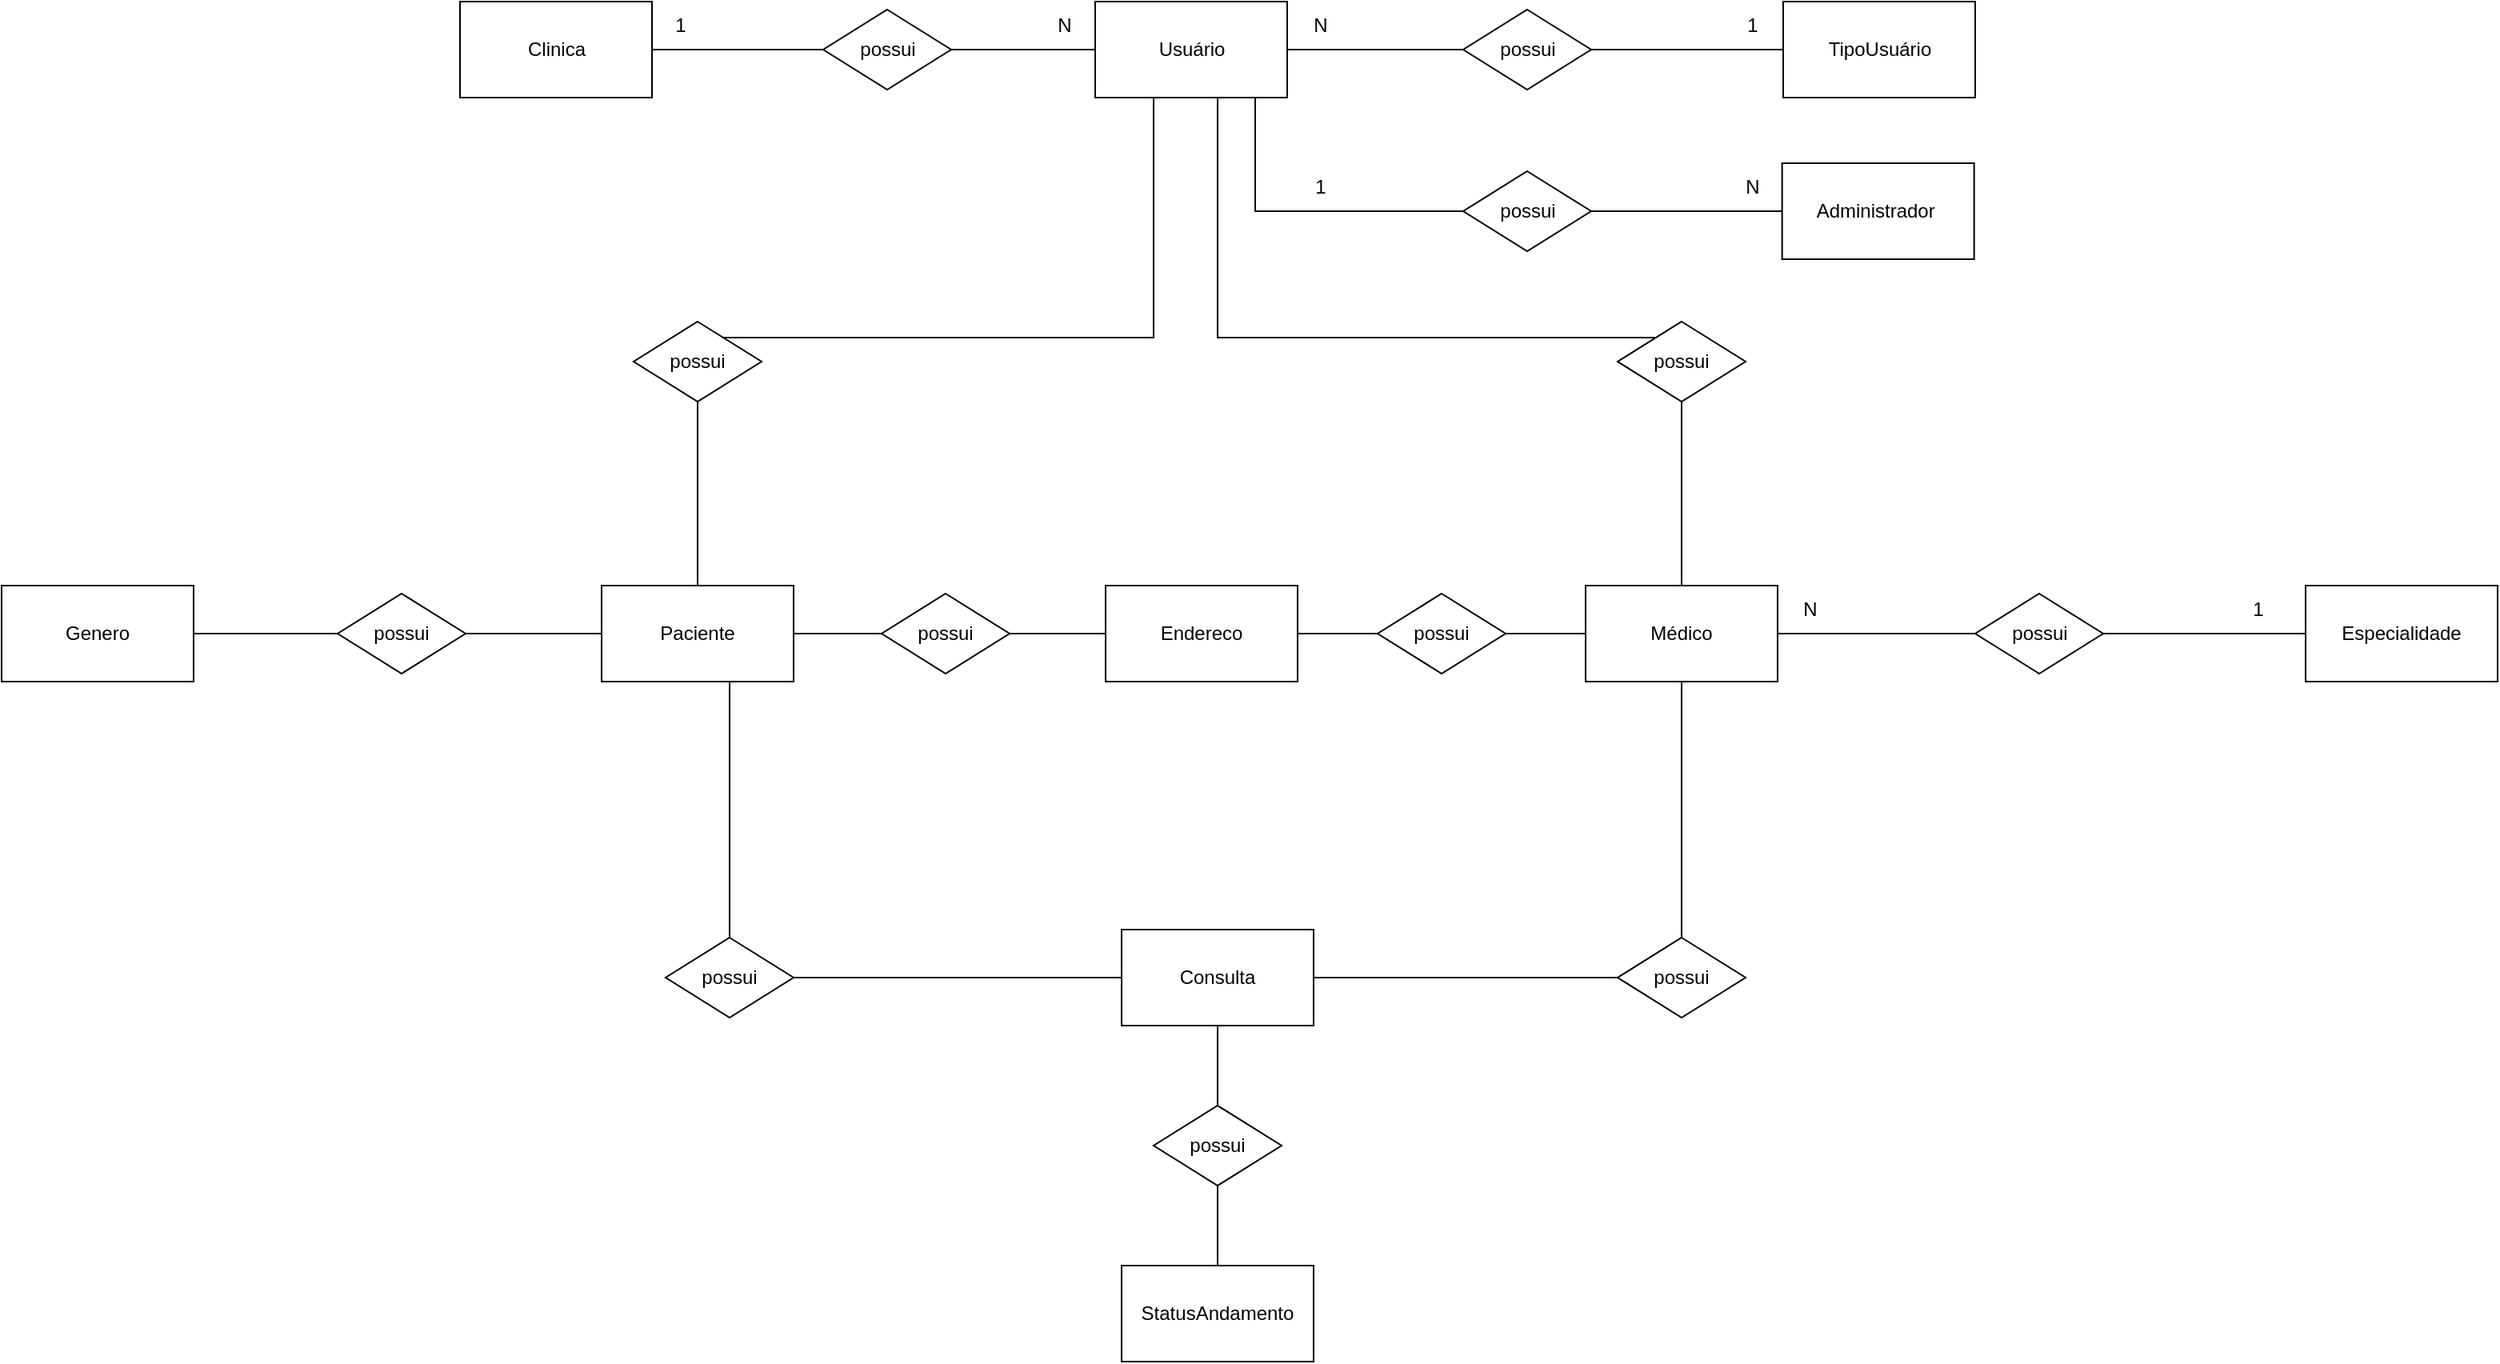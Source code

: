 <mxfile version="12.6.7" type="device" pages="2"><diagram id="NuYW0d0H-O6GL_g5wWU0" name="Conceitual"><mxGraphModel dx="2692" dy="5237" grid="1" gridSize="10" guides="1" tooltips="1" connect="1" arrows="1" fold="1" page="1" pageScale="1" pageWidth="827" pageHeight="1169" math="0" shadow="0"><root><mxCell id="0"/><mxCell id="1" parent="0"/><mxCell id="adcuQYoVPdO4thndmT3S-1" value="Clinica" style="rounded=0;whiteSpace=wrap;html=1;" parent="1" vertex="1"><mxGeometry x="-923.5" y="-4670" width="120" height="60" as="geometry"/></mxCell><mxCell id="adcuQYoVPdO4thndmT3S-3" value="" style="edgeStyle=orthogonalEdgeStyle;rounded=0;orthogonalLoop=1;jettySize=auto;html=1;endArrow=none;endFill=0;" parent="1" source="adcuQYoVPdO4thndmT3S-2" target="adcuQYoVPdO4thndmT3S-1" edge="1"><mxGeometry relative="1" as="geometry"/></mxCell><mxCell id="adcuQYoVPdO4thndmT3S-2" value="possui" style="rhombus;whiteSpace=wrap;html=1;" parent="1" vertex="1"><mxGeometry x="-696.5" y="-4665" width="80" height="50" as="geometry"/></mxCell><mxCell id="adcuQYoVPdO4thndmT3S-5" value="" style="edgeStyle=orthogonalEdgeStyle;rounded=0;orthogonalLoop=1;jettySize=auto;html=1;endArrow=none;endFill=0;" parent="1" source="adcuQYoVPdO4thndmT3S-4" target="adcuQYoVPdO4thndmT3S-2" edge="1"><mxGeometry relative="1" as="geometry"/></mxCell><mxCell id="adcuQYoVPdO4thndmT3S-4" value="Usuário" style="rounded=0;whiteSpace=wrap;html=1;" parent="1" vertex="1"><mxGeometry x="-526.5" y="-4670" width="120" height="60" as="geometry"/></mxCell><mxCell id="adcuQYoVPdO4thndmT3S-30" value="" style="edgeStyle=orthogonalEdgeStyle;rounded=0;orthogonalLoop=1;jettySize=auto;html=1;endArrow=none;endFill=0;" parent="1" source="adcuQYoVPdO4thndmT3S-29" target="adcuQYoVPdO4thndmT3S-4" edge="1"><mxGeometry relative="1" as="geometry"/></mxCell><mxCell id="adcuQYoVPdO4thndmT3S-29" value="possui" style="rhombus;whiteSpace=wrap;html=1;" parent="1" vertex="1"><mxGeometry x="-296.5" y="-4665" width="80" height="50" as="geometry"/></mxCell><mxCell id="BZEJhh62xEqeeXBXxgHM-3" value="" style="edgeStyle=orthogonalEdgeStyle;rounded=0;orthogonalLoop=1;jettySize=auto;html=1;endArrow=none;endFill=0;" parent="1" source="adcuQYoVPdO4thndmT3S-31" target="adcuQYoVPdO4thndmT3S-29" edge="1"><mxGeometry relative="1" as="geometry"/></mxCell><mxCell id="adcuQYoVPdO4thndmT3S-31" value="TipoUsuário" style="rounded=0;whiteSpace=wrap;html=1;" parent="1" vertex="1"><mxGeometry x="-96.5" y="-4670" width="120" height="60" as="geometry"/></mxCell><mxCell id="aHNtnJy2LulD3NmvvZS4-1" value="Médico" style="rounded=0;whiteSpace=wrap;html=1;" parent="1" vertex="1"><mxGeometry x="-220" y="-4305" width="120" height="60" as="geometry"/></mxCell><mxCell id="RY59KcoQOm1X-MJS-pbb-1" value="Especialidade" style="rounded=0;whiteSpace=wrap;html=1;" parent="1" vertex="1"><mxGeometry x="230" y="-4305" width="120" height="60" as="geometry"/></mxCell><mxCell id="RY59KcoQOm1X-MJS-pbb-2" value="Consulta" style="rounded=0;whiteSpace=wrap;html=1;" parent="1" vertex="1"><mxGeometry x="-510" y="-4090" width="120" height="60" as="geometry"/></mxCell><mxCell id="RY59KcoQOm1X-MJS-pbb-3" value="StatusAndamento" style="rounded=0;whiteSpace=wrap;html=1;" parent="1" vertex="1"><mxGeometry x="-510" y="-3880" width="120" height="60" as="geometry"/></mxCell><mxCell id="RY59KcoQOm1X-MJS-pbb-4" value="Paciente" style="rounded=0;whiteSpace=wrap;html=1;" parent="1" vertex="1"><mxGeometry x="-835" y="-4305" width="120" height="60" as="geometry"/></mxCell><mxCell id="rcYOG3s7Nlqt5i6_QN3g-10" value="" style="edgeStyle=orthogonalEdgeStyle;rounded=0;orthogonalLoop=1;jettySize=auto;html=1;endArrow=none;endFill=0;" parent="1" source="6Gm4-3tHznrQo677yVsS-1" target="rcYOG3s7Nlqt5i6_QN3g-9" edge="1"><mxGeometry relative="1" as="geometry"/></mxCell><mxCell id="6Gm4-3tHznrQo677yVsS-1" value="Administrador&amp;nbsp;" style="rounded=0;whiteSpace=wrap;html=1;" parent="1" vertex="1"><mxGeometry x="-97.17" y="-4569" width="120" height="60" as="geometry"/></mxCell><mxCell id="fa8QfJ31WfZZvwKYi2ho-1" value="Endereco" style="rounded=0;whiteSpace=wrap;html=1;" parent="1" vertex="1"><mxGeometry x="-520" y="-4305" width="120" height="60" as="geometry"/></mxCell><mxCell id="Sy1rCIRURXRGK-G-rGiZ-13" value="" style="edgeStyle=orthogonalEdgeStyle;rounded=0;orthogonalLoop=1;jettySize=auto;html=1;endArrow=none;endFill=0;" parent="1" source="BZEJhh62xEqeeXBXxgHM-1" target="rcYOG3s7Nlqt5i6_QN3g-28" edge="1"><mxGeometry relative="1" as="geometry"/></mxCell><mxCell id="BZEJhh62xEqeeXBXxgHM-1" value="Genero" style="rounded=0;whiteSpace=wrap;html=1;" parent="1" vertex="1"><mxGeometry x="-1210" y="-4305" width="120" height="60" as="geometry"/></mxCell><mxCell id="rcYOG3s7Nlqt5i6_QN3g-3" value="" style="edgeStyle=orthogonalEdgeStyle;rounded=0;orthogonalLoop=1;jettySize=auto;html=1;endArrow=none;endFill=0;" parent="1" source="rcYOG3s7Nlqt5i6_QN3g-2" target="adcuQYoVPdO4thndmT3S-4" edge="1"><mxGeometry relative="1" as="geometry"><Array as="points"><mxPoint x="-450" y="-4460"/></Array></mxGeometry></mxCell><mxCell id="rcYOG3s7Nlqt5i6_QN3g-8" value="" style="edgeStyle=orthogonalEdgeStyle;rounded=0;orthogonalLoop=1;jettySize=auto;html=1;endArrow=none;endFill=0;" parent="1" source="rcYOG3s7Nlqt5i6_QN3g-2" target="aHNtnJy2LulD3NmvvZS4-1" edge="1"><mxGeometry relative="1" as="geometry"/></mxCell><mxCell id="rcYOG3s7Nlqt5i6_QN3g-2" value="possui" style="rhombus;whiteSpace=wrap;html=1;" parent="1" vertex="1"><mxGeometry x="-200" y="-4470" width="80" height="50" as="geometry"/></mxCell><mxCell id="rcYOG3s7Nlqt5i6_QN3g-6" value="" style="edgeStyle=orthogonalEdgeStyle;rounded=0;orthogonalLoop=1;jettySize=auto;html=1;endArrow=none;endFill=0;" parent="1" source="rcYOG3s7Nlqt5i6_QN3g-5" target="RY59KcoQOm1X-MJS-pbb-4" edge="1"><mxGeometry relative="1" as="geometry"/></mxCell><mxCell id="rcYOG3s7Nlqt5i6_QN3g-7" value="" style="edgeStyle=orthogonalEdgeStyle;rounded=0;orthogonalLoop=1;jettySize=auto;html=1;endArrow=none;endFill=0;entryX=0.25;entryY=1;entryDx=0;entryDy=0;" parent="1" source="rcYOG3s7Nlqt5i6_QN3g-5" target="adcuQYoVPdO4thndmT3S-4" edge="1"><mxGeometry relative="1" as="geometry"><Array as="points"><mxPoint x="-490" y="-4460"/><mxPoint x="-490" y="-4610"/></Array></mxGeometry></mxCell><mxCell id="rcYOG3s7Nlqt5i6_QN3g-5" value="possui" style="rhombus;whiteSpace=wrap;html=1;" parent="1" vertex="1"><mxGeometry x="-815" y="-4470" width="80" height="50" as="geometry"/></mxCell><mxCell id="rcYOG3s7Nlqt5i6_QN3g-13" value="" style="edgeStyle=orthogonalEdgeStyle;rounded=0;orthogonalLoop=1;jettySize=auto;html=1;endArrow=none;endFill=0;" parent="1" source="rcYOG3s7Nlqt5i6_QN3g-9" target="adcuQYoVPdO4thndmT3S-4" edge="1"><mxGeometry relative="1" as="geometry"><Array as="points"><mxPoint x="-426.5" y="-4539"/></Array></mxGeometry></mxCell><mxCell id="rcYOG3s7Nlqt5i6_QN3g-9" value="possui" style="rhombus;whiteSpace=wrap;html=1;" parent="1" vertex="1"><mxGeometry x="-296.5" y="-4564" width="80" height="50" as="geometry"/></mxCell><mxCell id="rcYOG3s7Nlqt5i6_QN3g-16" value="" style="edgeStyle=orthogonalEdgeStyle;rounded=0;orthogonalLoop=1;jettySize=auto;html=1;endArrow=none;endFill=0;" parent="1" source="rcYOG3s7Nlqt5i6_QN3g-14" target="RY59KcoQOm1X-MJS-pbb-1" edge="1"><mxGeometry relative="1" as="geometry"/></mxCell><mxCell id="Sy1rCIRURXRGK-G-rGiZ-19" value="" style="edgeStyle=orthogonalEdgeStyle;rounded=0;orthogonalLoop=1;jettySize=auto;html=1;endArrow=none;endFill=0;" parent="1" source="rcYOG3s7Nlqt5i6_QN3g-14" target="aHNtnJy2LulD3NmvvZS4-1" edge="1"><mxGeometry relative="1" as="geometry"/></mxCell><mxCell id="rcYOG3s7Nlqt5i6_QN3g-14" value="possui" style="rhombus;whiteSpace=wrap;html=1;" parent="1" vertex="1"><mxGeometry x="23.5" y="-4300" width="80" height="50" as="geometry"/></mxCell><mxCell id="rcYOG3s7Nlqt5i6_QN3g-18" value="" style="edgeStyle=orthogonalEdgeStyle;rounded=0;orthogonalLoop=1;jettySize=auto;html=1;endArrow=none;endFill=0;" parent="1" source="rcYOG3s7Nlqt5i6_QN3g-17" target="RY59KcoQOm1X-MJS-pbb-4" edge="1"><mxGeometry relative="1" as="geometry"><Array as="points"><mxPoint x="-765" y="-4065"/></Array></mxGeometry></mxCell><mxCell id="Sy1rCIRURXRGK-G-rGiZ-10" value="" style="edgeStyle=orthogonalEdgeStyle;rounded=0;orthogonalLoop=1;jettySize=auto;html=1;endArrow=none;endFill=0;" parent="1" source="rcYOG3s7Nlqt5i6_QN3g-17" target="RY59KcoQOm1X-MJS-pbb-2" edge="1"><mxGeometry relative="1" as="geometry"/></mxCell><mxCell id="rcYOG3s7Nlqt5i6_QN3g-17" value="possui" style="rhombus;whiteSpace=wrap;html=1;" parent="1" vertex="1"><mxGeometry x="-795" y="-4085" width="80" height="50" as="geometry"/></mxCell><mxCell id="rcYOG3s7Nlqt5i6_QN3g-21" value="" style="edgeStyle=orthogonalEdgeStyle;rounded=0;orthogonalLoop=1;jettySize=auto;html=1;endArrow=none;endFill=0;" parent="1" source="rcYOG3s7Nlqt5i6_QN3g-20" target="RY59KcoQOm1X-MJS-pbb-2" edge="1"><mxGeometry relative="1" as="geometry"><Array as="points"><mxPoint x="-280" y="-4060"/></Array></mxGeometry></mxCell><mxCell id="Sy1rCIRURXRGK-G-rGiZ-7" value="" style="edgeStyle=orthogonalEdgeStyle;rounded=0;orthogonalLoop=1;jettySize=auto;html=1;endArrow=none;endFill=0;" parent="1" source="rcYOG3s7Nlqt5i6_QN3g-20" target="aHNtnJy2LulD3NmvvZS4-1" edge="1"><mxGeometry relative="1" as="geometry"/></mxCell><mxCell id="rcYOG3s7Nlqt5i6_QN3g-20" value="possui" style="rhombus;whiteSpace=wrap;html=1;" parent="1" vertex="1"><mxGeometry x="-200" y="-4085" width="80" height="50" as="geometry"/></mxCell><mxCell id="Sy1rCIRURXRGK-G-rGiZ-12" value="" style="edgeStyle=orthogonalEdgeStyle;rounded=0;orthogonalLoop=1;jettySize=auto;html=1;endArrow=none;endFill=0;" parent="1" source="rcYOG3s7Nlqt5i6_QN3g-28" target="RY59KcoQOm1X-MJS-pbb-4" edge="1"><mxGeometry relative="1" as="geometry"/></mxCell><mxCell id="rcYOG3s7Nlqt5i6_QN3g-28" value="possui" style="rhombus;whiteSpace=wrap;html=1;" parent="1" vertex="1"><mxGeometry x="-1000" y="-4300" width="80" height="50" as="geometry"/></mxCell><mxCell id="rcYOG3s7Nlqt5i6_QN3g-33" value="" style="edgeStyle=orthogonalEdgeStyle;rounded=0;orthogonalLoop=1;jettySize=auto;html=1;endArrow=none;endFill=0;" parent="1" source="rcYOG3s7Nlqt5i6_QN3g-32" target="RY59KcoQOm1X-MJS-pbb-2" edge="1"><mxGeometry relative="1" as="geometry"/></mxCell><mxCell id="rcYOG3s7Nlqt5i6_QN3g-34" value="" style="edgeStyle=orthogonalEdgeStyle;rounded=0;orthogonalLoop=1;jettySize=auto;html=1;endArrow=none;endFill=0;" parent="1" source="rcYOG3s7Nlqt5i6_QN3g-32" target="RY59KcoQOm1X-MJS-pbb-3" edge="1"><mxGeometry relative="1" as="geometry"/></mxCell><mxCell id="rcYOG3s7Nlqt5i6_QN3g-32" value="possui" style="rhombus;whiteSpace=wrap;html=1;" parent="1" vertex="1"><mxGeometry x="-490" y="-3980" width="80" height="50" as="geometry"/></mxCell><mxCell id="rcYOG3s7Nlqt5i6_QN3g-35" value="1" style="text;html=1;align=center;verticalAlign=middle;resizable=0;points=[];autosize=1;" parent="1" vertex="1"><mxGeometry x="-796.5" y="-4665" width="20" height="20" as="geometry"/></mxCell><mxCell id="rcYOG3s7Nlqt5i6_QN3g-36" value="N" style="text;html=1;align=center;verticalAlign=middle;resizable=0;points=[];autosize=1;" parent="1" vertex="1"><mxGeometry x="-556.5" y="-4665" width="20" height="20" as="geometry"/></mxCell><mxCell id="rcYOG3s7Nlqt5i6_QN3g-37" value="N" style="text;html=1;align=center;verticalAlign=middle;resizable=0;points=[];autosize=1;" parent="1" vertex="1"><mxGeometry x="-396.5" y="-4665" width="20" height="20" as="geometry"/></mxCell><mxCell id="rcYOG3s7Nlqt5i6_QN3g-38" value="1" style="text;html=1;align=center;verticalAlign=middle;resizable=0;points=[];autosize=1;" parent="1" vertex="1"><mxGeometry x="-126.5" y="-4665" width="20" height="20" as="geometry"/></mxCell><mxCell id="rcYOG3s7Nlqt5i6_QN3g-39" value="N" style="text;html=1;align=center;verticalAlign=middle;resizable=0;points=[];autosize=1;" parent="1" vertex="1"><mxGeometry x="-126.5" y="-4564" width="20" height="20" as="geometry"/></mxCell><mxCell id="rcYOG3s7Nlqt5i6_QN3g-40" value="1" style="text;html=1;align=center;verticalAlign=middle;resizable=0;points=[];autosize=1;" parent="1" vertex="1"><mxGeometry x="-396.5" y="-4564" width="20" height="20" as="geometry"/></mxCell><mxCell id="soF0WOtLl82UYWSkBPGk-4" value="1" style="text;html=1;align=center;verticalAlign=middle;resizable=0;points=[];autosize=1;" parent="1" vertex="1"><mxGeometry x="190" y="-4300" width="20" height="20" as="geometry"/></mxCell><mxCell id="Sy1rCIRURXRGK-G-rGiZ-17" value="N" style="text;html=1;align=center;verticalAlign=middle;resizable=0;points=[];autosize=1;" parent="1" vertex="1"><mxGeometry x="-90" y="-4300" width="20" height="20" as="geometry"/></mxCell><mxCell id="Sy1rCIRURXRGK-G-rGiZ-21" value="" style="edgeStyle=orthogonalEdgeStyle;rounded=0;orthogonalLoop=1;jettySize=auto;html=1;endArrow=none;endFill=0;" parent="1" source="Sy1rCIRURXRGK-G-rGiZ-20" target="fa8QfJ31WfZZvwKYi2ho-1" edge="1"><mxGeometry relative="1" as="geometry"/></mxCell><mxCell id="Sy1rCIRURXRGK-G-rGiZ-22" value="" style="edgeStyle=orthogonalEdgeStyle;rounded=0;orthogonalLoop=1;jettySize=auto;html=1;endArrow=none;endFill=0;" parent="1" source="Sy1rCIRURXRGK-G-rGiZ-20" target="RY59KcoQOm1X-MJS-pbb-4" edge="1"><mxGeometry relative="1" as="geometry"/></mxCell><mxCell id="Sy1rCIRURXRGK-G-rGiZ-20" value="possui" style="rhombus;whiteSpace=wrap;html=1;" parent="1" vertex="1"><mxGeometry x="-660" y="-4300" width="80" height="50" as="geometry"/></mxCell><mxCell id="Sy1rCIRURXRGK-G-rGiZ-24" value="" style="edgeStyle=orthogonalEdgeStyle;rounded=0;orthogonalLoop=1;jettySize=auto;html=1;endArrow=none;endFill=0;" parent="1" source="Sy1rCIRURXRGK-G-rGiZ-23" target="aHNtnJy2LulD3NmvvZS4-1" edge="1"><mxGeometry relative="1" as="geometry"/></mxCell><mxCell id="Sy1rCIRURXRGK-G-rGiZ-25" value="" style="edgeStyle=orthogonalEdgeStyle;rounded=0;orthogonalLoop=1;jettySize=auto;html=1;endArrow=none;endFill=0;" parent="1" source="Sy1rCIRURXRGK-G-rGiZ-23" target="fa8QfJ31WfZZvwKYi2ho-1" edge="1"><mxGeometry relative="1" as="geometry"/></mxCell><mxCell id="Sy1rCIRURXRGK-G-rGiZ-23" value="possui" style="rhombus;whiteSpace=wrap;html=1;" parent="1" vertex="1"><mxGeometry x="-350" y="-4300" width="80" height="50" as="geometry"/></mxCell></root></mxGraphModel></diagram><diagram id="VK2mvy5S5LvjP4CJmhLt" name="Loógico"><mxGraphModel dx="1865" dy="1730" grid="1" gridSize="10" guides="1" tooltips="1" connect="1" arrows="1" fold="1" page="1" pageScale="1" pageWidth="827" pageHeight="1169" math="0" shadow="0"><root><mxCell id="_6RegZoOTQPnMMLwkNy_-0"/><mxCell id="_6RegZoOTQPnMMLwkNy_-1" parent="_6RegZoOTQPnMMLwkNy_-0"/><mxCell id="_6RegZoOTQPnMMLwkNy_-2" value="Clinica" style="swimlane;fontStyle=0;childLayout=stackLayout;horizontal=1;startSize=26;fillColor=#e0e0e0;horizontalStack=0;resizeParent=1;resizeParentMax=0;resizeLast=0;collapsible=1;marginBottom=0;swimlaneFillColor=#ffffff;align=center;fontSize=14;" parent="_6RegZoOTQPnMMLwkNy_-1" vertex="1"><mxGeometry x="-20" y="196" width="190.14" height="164" as="geometry"/></mxCell><mxCell id="_6RegZoOTQPnMMLwkNy_-3" value="IdClinica : INT" style="shape=partialRectangle;top=0;left=0;right=0;bottom=1;align=left;verticalAlign=middle;fillColor=none;spacingLeft=34;spacingRight=4;overflow=hidden;rotatable=0;points=[[0,0.5],[1,0.5]];portConstraint=eastwest;dropTarget=0;fontStyle=5;fontSize=12;" parent="_6RegZoOTQPnMMLwkNy_-2" vertex="1"><mxGeometry y="26" width="190.14" height="30" as="geometry"/></mxCell><mxCell id="_6RegZoOTQPnMMLwkNy_-4" value="PK" style="shape=partialRectangle;top=0;left=0;bottom=0;fillColor=none;align=left;verticalAlign=middle;spacingLeft=4;spacingRight=4;overflow=hidden;rotatable=0;points=[];portConstraint=eastwest;part=1;fontSize=12;" parent="_6RegZoOTQPnMMLwkNy_-3" vertex="1" connectable="0"><mxGeometry width="30" height="30" as="geometry"/></mxCell><mxCell id="Mgq_5Sx9dk3aveU2fHkH-2" value="IdEndereco : INT" style="shape=partialRectangle;top=0;left=0;right=0;bottom=1;align=left;verticalAlign=middle;fillColor=none;spacingLeft=34;spacingRight=4;overflow=hidden;rotatable=0;points=[[0,0.5],[1,0.5]];portConstraint=eastwest;dropTarget=0;fontStyle=5;fontSize=12;" parent="_6RegZoOTQPnMMLwkNy_-2" vertex="1"><mxGeometry y="56" width="190.14" height="30" as="geometry"/></mxCell><mxCell id="Mgq_5Sx9dk3aveU2fHkH-3" value="FK1" style="shape=partialRectangle;top=0;left=0;bottom=0;fillColor=none;align=left;verticalAlign=middle;spacingLeft=4;spacingRight=4;overflow=hidden;rotatable=0;points=[];portConstraint=eastwest;part=1;fontSize=12;" parent="Mgq_5Sx9dk3aveU2fHkH-2" vertex="1" connectable="0"><mxGeometry width="30" height="30" as="geometry"/></mxCell><mxCell id="_6RegZoOTQPnMMLwkNy_-5" value="NomeClinica : VARCHAR" style="shape=partialRectangle;top=0;left=0;right=0;bottom=0;align=left;verticalAlign=top;fillColor=none;spacingLeft=34;spacingRight=4;overflow=hidden;rotatable=0;points=[[0,0.5],[1,0.5]];portConstraint=eastwest;dropTarget=0;fontSize=12;" parent="_6RegZoOTQPnMMLwkNy_-2" vertex="1"><mxGeometry y="86" width="190.14" height="26" as="geometry"/></mxCell><mxCell id="_6RegZoOTQPnMMLwkNy_-6" value="" style="shape=partialRectangle;top=0;left=0;bottom=0;fillColor=none;align=left;verticalAlign=top;spacingLeft=4;spacingRight=4;overflow=hidden;rotatable=0;points=[];portConstraint=eastwest;part=1;fontSize=12;" parent="_6RegZoOTQPnMMLwkNy_-5" vertex="1" connectable="0"><mxGeometry width="30" height="26" as="geometry"/></mxCell><mxCell id="gj8om0EkEMJ3rifzhdYZ-19" value="HorarioAbertura : TIME" style="shape=partialRectangle;top=0;left=0;right=0;bottom=0;align=left;verticalAlign=top;fillColor=none;spacingLeft=34;spacingRight=4;overflow=hidden;rotatable=0;points=[[0,0.5],[1,0.5]];portConstraint=eastwest;dropTarget=0;fontSize=12;" parent="_6RegZoOTQPnMMLwkNy_-2" vertex="1"><mxGeometry y="112" width="190.14" height="26" as="geometry"/></mxCell><mxCell id="gj8om0EkEMJ3rifzhdYZ-20" value="" style="shape=partialRectangle;top=0;left=0;bottom=0;fillColor=none;align=left;verticalAlign=top;spacingLeft=4;spacingRight=4;overflow=hidden;rotatable=0;points=[];portConstraint=eastwest;part=1;fontSize=12;" parent="gj8om0EkEMJ3rifzhdYZ-19" vertex="1" connectable="0"><mxGeometry width="30" height="26" as="geometry"/></mxCell><mxCell id="gj8om0EkEMJ3rifzhdYZ-21" value="HorarioFechamento : TIME" style="shape=partialRectangle;top=0;left=0;right=0;bottom=0;align=left;verticalAlign=top;fillColor=none;spacingLeft=34;spacingRight=4;overflow=hidden;rotatable=0;points=[[0,0.5],[1,0.5]];portConstraint=eastwest;dropTarget=0;fontSize=12;" parent="_6RegZoOTQPnMMLwkNy_-2" vertex="1"><mxGeometry y="138" width="190.14" height="26" as="geometry"/></mxCell><mxCell id="gj8om0EkEMJ3rifzhdYZ-22" value="" style="shape=partialRectangle;top=0;left=0;bottom=0;fillColor=none;align=left;verticalAlign=top;spacingLeft=4;spacingRight=4;overflow=hidden;rotatable=0;points=[];portConstraint=eastwest;part=1;fontSize=12;" parent="gj8om0EkEMJ3rifzhdYZ-21" vertex="1" connectable="0"><mxGeometry width="30" height="26" as="geometry"/></mxCell><mxCell id="aicqYLw_E2yC0rZbalkQ-0" value="Especialidade" style="swimlane;fontStyle=0;childLayout=stackLayout;horizontal=1;startSize=26;fillColor=#e0e0e0;horizontalStack=0;resizeParent=1;resizeParentMax=0;resizeLast=0;collapsible=1;marginBottom=0;swimlaneFillColor=#ffffff;align=center;fontSize=14;" parent="_6RegZoOTQPnMMLwkNy_-1" vertex="1"><mxGeometry x="1140" y="-30" width="230" height="92" as="geometry"/></mxCell><mxCell id="aicqYLw_E2yC0rZbalkQ-1" value="IdEspecialidade : INT" style="shape=partialRectangle;top=0;left=0;right=0;bottom=1;align=left;verticalAlign=middle;fillColor=none;spacingLeft=34;spacingRight=4;overflow=hidden;rotatable=0;points=[[0,0.5],[1,0.5]];portConstraint=eastwest;dropTarget=0;fontStyle=5;fontSize=12;" parent="aicqYLw_E2yC0rZbalkQ-0" vertex="1"><mxGeometry y="26" width="230" height="30" as="geometry"/></mxCell><mxCell id="aicqYLw_E2yC0rZbalkQ-2" value="PK" style="shape=partialRectangle;top=0;left=0;bottom=0;fillColor=none;align=left;verticalAlign=middle;spacingLeft=4;spacingRight=4;overflow=hidden;rotatable=0;points=[];portConstraint=eastwest;part=1;fontSize=12;" parent="aicqYLw_E2yC0rZbalkQ-1" vertex="1" connectable="0"><mxGeometry width="30" height="30" as="geometry"/></mxCell><mxCell id="aicqYLw_E2yC0rZbalkQ-3" value="NomeEspecialidade : VARCHAR " style="shape=partialRectangle;top=0;left=0;right=0;bottom=0;align=left;verticalAlign=top;fillColor=none;spacingLeft=34;spacingRight=4;overflow=hidden;rotatable=0;points=[[0,0.5],[1,0.5]];portConstraint=eastwest;dropTarget=0;fontSize=12;" parent="aicqYLw_E2yC0rZbalkQ-0" vertex="1"><mxGeometry y="56" width="230" height="26" as="geometry"/></mxCell><mxCell id="aicqYLw_E2yC0rZbalkQ-4" value="" style="shape=partialRectangle;top=0;left=0;bottom=0;fillColor=none;align=left;verticalAlign=top;spacingLeft=4;spacingRight=4;overflow=hidden;rotatable=0;points=[];portConstraint=eastwest;part=1;fontSize=12;" parent="aicqYLw_E2yC0rZbalkQ-3" vertex="1" connectable="0"><mxGeometry width="30" height="26" as="geometry"/></mxCell><mxCell id="aicqYLw_E2yC0rZbalkQ-9" value="" style="shape=partialRectangle;top=0;left=0;right=0;bottom=0;align=left;verticalAlign=top;fillColor=none;spacingLeft=34;spacingRight=4;overflow=hidden;rotatable=0;points=[[0,0.5],[1,0.5]];portConstraint=eastwest;dropTarget=0;fontSize=12;" parent="aicqYLw_E2yC0rZbalkQ-0" vertex="1"><mxGeometry y="82" width="230" height="10" as="geometry"/></mxCell><mxCell id="aicqYLw_E2yC0rZbalkQ-10" value="" style="shape=partialRectangle;top=0;left=0;bottom=0;fillColor=none;align=left;verticalAlign=top;spacingLeft=4;spacingRight=4;overflow=hidden;rotatable=0;points=[];portConstraint=eastwest;part=1;fontSize=12;" parent="aicqYLw_E2yC0rZbalkQ-9" vertex="1" connectable="0"><mxGeometry width="30" height="10" as="geometry"/></mxCell><mxCell id="EbCxDwHM8PxOObP2qHJR-4" value="TipoUsuario" style="swimlane;fontStyle=0;childLayout=stackLayout;horizontal=1;startSize=26;fillColor=#e0e0e0;horizontalStack=0;resizeParent=1;resizeParentMax=0;resizeLast=0;collapsible=1;marginBottom=0;swimlaneFillColor=#ffffff;align=center;fontSize=14;" parent="_6RegZoOTQPnMMLwkNy_-1" vertex="1"><mxGeometry x="550" y="-20.0" width="210" height="86" as="geometry"/></mxCell><mxCell id="EbCxDwHM8PxOObP2qHJR-5" value="IdTipoUsuario : INT" style="shape=partialRectangle;top=0;left=0;right=0;bottom=1;align=left;verticalAlign=middle;fillColor=none;spacingLeft=34;spacingRight=4;overflow=hidden;rotatable=0;points=[[0,0.5],[1,0.5]];portConstraint=eastwest;dropTarget=0;fontStyle=5;fontSize=12;" parent="EbCxDwHM8PxOObP2qHJR-4" vertex="1"><mxGeometry y="26" width="210" height="30" as="geometry"/></mxCell><mxCell id="EbCxDwHM8PxOObP2qHJR-6" value="PK" style="shape=partialRectangle;top=0;left=0;bottom=0;fillColor=none;align=left;verticalAlign=middle;spacingLeft=4;spacingRight=4;overflow=hidden;rotatable=0;points=[];portConstraint=eastwest;part=1;fontSize=12;" parent="EbCxDwHM8PxOObP2qHJR-5" vertex="1" connectable="0"><mxGeometry width="30" height="30" as="geometry"/></mxCell><mxCell id="73PAeDZPUoekrVYv-fFW-12" value="NomeTipoUsuario : VARCHAR" style="shape=partialRectangle;top=0;left=0;right=0;bottom=1;align=left;verticalAlign=middle;fillColor=none;spacingLeft=34;spacingRight=4;overflow=hidden;rotatable=0;points=[[0,0.5],[1,0.5]];portConstraint=eastwest;dropTarget=0;fontStyle=4;fontSize=12;" parent="EbCxDwHM8PxOObP2qHJR-4" vertex="1"><mxGeometry y="56" width="210" height="30" as="geometry"/></mxCell><mxCell id="73PAeDZPUoekrVYv-fFW-13" value="" style="shape=partialRectangle;top=0;left=0;bottom=0;fillColor=none;align=left;verticalAlign=middle;spacingLeft=4;spacingRight=4;overflow=hidden;rotatable=0;points=[];portConstraint=eastwest;part=1;fontSize=12;" parent="73PAeDZPUoekrVYv-fFW-12" vertex="1" connectable="0"><mxGeometry width="30" height="30" as="geometry"/></mxCell><mxCell id="Cv1SeYbrDlAyYriyUpLg-4" value="Usuario" style="swimlane;fontStyle=0;childLayout=stackLayout;horizontal=1;startSize=26;fillColor=#e0e0e0;horizontalStack=0;resizeParent=1;resizeParentMax=0;resizeLast=0;collapsible=1;marginBottom=0;swimlaneFillColor=#ffffff;align=center;fontSize=14;" parent="_6RegZoOTQPnMMLwkNy_-1" vertex="1"><mxGeometry x="240" y="-76" width="160" height="162" as="geometry"/></mxCell><mxCell id="Cv1SeYbrDlAyYriyUpLg-5" value="IdUsuario : INT" style="shape=partialRectangle;top=0;left=0;right=0;bottom=1;align=left;verticalAlign=middle;fillColor=none;spacingLeft=34;spacingRight=4;overflow=hidden;rotatable=0;points=[[0,0.5],[1,0.5]];portConstraint=eastwest;dropTarget=0;fontStyle=5;fontSize=12;" parent="Cv1SeYbrDlAyYriyUpLg-4" vertex="1"><mxGeometry y="26" width="160" height="54" as="geometry"/></mxCell><mxCell id="Cv1SeYbrDlAyYriyUpLg-6" value="PK" style="shape=partialRectangle;top=0;left=0;bottom=0;fillColor=none;align=left;verticalAlign=middle;spacingLeft=4;spacingRight=4;overflow=hidden;rotatable=0;points=[];portConstraint=eastwest;part=1;fontSize=12;" parent="Cv1SeYbrDlAyYriyUpLg-5" vertex="1" connectable="0"><mxGeometry width="30" height="54" as="geometry"/></mxCell><mxCell id="Cv1SeYbrDlAyYriyUpLg-31" value="IdTipoUsuario : INT" style="shape=partialRectangle;top=0;left=0;right=0;bottom=1;align=left;verticalAlign=middle;fillColor=none;spacingLeft=34;spacingRight=4;overflow=hidden;rotatable=0;points=[[0,0.5],[1,0.5]];portConstraint=eastwest;dropTarget=0;fontStyle=5;fontSize=12;" parent="Cv1SeYbrDlAyYriyUpLg-4" vertex="1"><mxGeometry y="80" width="160" height="30" as="geometry"/></mxCell><mxCell id="Cv1SeYbrDlAyYriyUpLg-32" value="FK1" style="shape=partialRectangle;top=0;left=0;bottom=0;fillColor=none;align=left;verticalAlign=middle;spacingLeft=4;spacingRight=4;overflow=hidden;rotatable=0;points=[];portConstraint=eastwest;part=1;fontSize=12;" parent="Cv1SeYbrDlAyYriyUpLg-31" vertex="1" connectable="0"><mxGeometry width="30" height="30" as="geometry"/></mxCell><mxCell id="Cv1SeYbrDlAyYriyUpLg-9" value="Email : VARCHAR" style="shape=partialRectangle;top=0;left=0;right=0;bottom=0;align=left;verticalAlign=top;fillColor=none;spacingLeft=34;spacingRight=4;overflow=hidden;rotatable=0;points=[[0,0.5],[1,0.5]];portConstraint=eastwest;dropTarget=0;fontSize=12;" parent="Cv1SeYbrDlAyYriyUpLg-4" vertex="1"><mxGeometry y="110" width="160" height="26" as="geometry"/></mxCell><mxCell id="Cv1SeYbrDlAyYriyUpLg-10" value="" style="shape=partialRectangle;top=0;left=0;bottom=0;fillColor=none;align=left;verticalAlign=top;spacingLeft=4;spacingRight=4;overflow=hidden;rotatable=0;points=[];portConstraint=eastwest;part=1;fontSize=12;" parent="Cv1SeYbrDlAyYriyUpLg-9" vertex="1" connectable="0"><mxGeometry width="30" height="26" as="geometry"/></mxCell><mxCell id="Cv1SeYbrDlAyYriyUpLg-11" value="Senha : VARCHAR" style="shape=partialRectangle;top=0;left=0;right=0;bottom=0;align=left;verticalAlign=top;fillColor=none;spacingLeft=34;spacingRight=4;overflow=hidden;rotatable=0;points=[[0,0.5],[1,0.5]];portConstraint=eastwest;dropTarget=0;fontSize=12;" parent="Cv1SeYbrDlAyYriyUpLg-4" vertex="1"><mxGeometry y="136" width="160" height="26" as="geometry"/></mxCell><mxCell id="Cv1SeYbrDlAyYriyUpLg-12" value="" style="shape=partialRectangle;top=0;left=0;bottom=0;fillColor=none;align=left;verticalAlign=top;spacingLeft=4;spacingRight=4;overflow=hidden;rotatable=0;points=[];portConstraint=eastwest;part=1;fontSize=12;" parent="Cv1SeYbrDlAyYriyUpLg-11" vertex="1" connectable="0"><mxGeometry width="30" height="26" as="geometry"/></mxCell><mxCell id="sdTwT19-MNzkCfWv7vU8-0" value="Administrador " style="swimlane;fontStyle=0;childLayout=stackLayout;horizontal=1;startSize=26;fillColor=#e0e0e0;horizontalStack=0;resizeParent=1;resizeParentMax=0;resizeLast=0;collapsible=1;marginBottom=0;swimlaneFillColor=#ffffff;align=center;fontSize=14;" parent="_6RegZoOTQPnMMLwkNy_-1" vertex="1"><mxGeometry x="563.75" y="114" width="182.5" height="82" as="geometry"/></mxCell><mxCell id="sdTwT19-MNzkCfWv7vU8-1" value="IdAdministrador : INT" style="shape=partialRectangle;top=0;left=0;right=0;bottom=1;align=left;verticalAlign=middle;fillColor=none;spacingLeft=34;spacingRight=4;overflow=hidden;rotatable=0;points=[[0,0.5],[1,0.5]];portConstraint=eastwest;dropTarget=0;fontStyle=5;fontSize=12;" parent="sdTwT19-MNzkCfWv7vU8-0" vertex="1"><mxGeometry y="26" width="182.5" height="30" as="geometry"/></mxCell><mxCell id="sdTwT19-MNzkCfWv7vU8-2" value="PK" style="shape=partialRectangle;top=0;left=0;bottom=0;fillColor=none;align=left;verticalAlign=middle;spacingLeft=4;spacingRight=4;overflow=hidden;rotatable=0;points=[];portConstraint=eastwest;part=1;fontSize=12;" parent="sdTwT19-MNzkCfWv7vU8-1" vertex="1" connectable="0"><mxGeometry width="30" height="30" as="geometry"/></mxCell><mxCell id="sdTwT19-MNzkCfWv7vU8-3" value="NomeAdm : VARCHAR" style="shape=partialRectangle;top=0;left=0;right=0;bottom=0;align=left;verticalAlign=top;fillColor=none;spacingLeft=34;spacingRight=4;overflow=hidden;rotatable=0;points=[[0,0.5],[1,0.5]];portConstraint=eastwest;dropTarget=0;fontSize=12;" parent="sdTwT19-MNzkCfWv7vU8-0" vertex="1"><mxGeometry y="56" width="182.5" height="26" as="geometry"/></mxCell><mxCell id="sdTwT19-MNzkCfWv7vU8-4" value="" style="shape=partialRectangle;top=0;left=0;bottom=0;fillColor=none;align=left;verticalAlign=top;spacingLeft=4;spacingRight=4;overflow=hidden;rotatable=0;points=[];portConstraint=eastwest;part=1;fontSize=12;" parent="sdTwT19-MNzkCfWv7vU8-3" vertex="1" connectable="0"><mxGeometry width="30" height="26" as="geometry"/></mxCell><mxCell id="KV2DFS_xfKdrRdnHdER3-6" value="Medico" style="swimlane;fontStyle=0;childLayout=stackLayout;horizontal=1;startSize=26;fillColor=#e0e0e0;horizontalStack=0;resizeParent=1;resizeParentMax=0;resizeLast=0;collapsible=1;marginBottom=0;swimlaneFillColor=#ffffff;align=center;fontSize=14;" parent="_6RegZoOTQPnMMLwkNy_-1" vertex="1"><mxGeometry x="850" y="-76" width="180" height="286" as="geometry"/></mxCell><mxCell id="KV2DFS_xfKdrRdnHdER3-7" value="IdMedico : INT" style="shape=partialRectangle;top=0;left=0;right=0;bottom=1;align=left;verticalAlign=middle;fillColor=none;spacingLeft=34;spacingRight=4;overflow=hidden;rotatable=0;points=[[0,0.5],[1,0.5]];portConstraint=eastwest;dropTarget=0;fontStyle=5;fontSize=12;" parent="KV2DFS_xfKdrRdnHdER3-6" vertex="1"><mxGeometry y="26" width="180" height="44" as="geometry"/></mxCell><mxCell id="KV2DFS_xfKdrRdnHdER3-8" value="PK" style="shape=partialRectangle;top=0;left=0;bottom=0;fillColor=none;align=left;verticalAlign=middle;spacingLeft=4;spacingRight=4;overflow=hidden;rotatable=0;points=[];portConstraint=eastwest;part=1;fontSize=12;" parent="KV2DFS_xfKdrRdnHdER3-7" vertex="1" connectable="0"><mxGeometry width="30" height="44" as="geometry"/></mxCell><mxCell id="KV2DFS_xfKdrRdnHdER3-17" value="IdEspeciliadade : INT" style="shape=partialRectangle;top=0;left=0;right=0;bottom=1;align=left;verticalAlign=middle;fillColor=none;spacingLeft=34;spacingRight=4;overflow=hidden;rotatable=0;points=[[0,0.5],[1,0.5]];portConstraint=eastwest;dropTarget=0;fontStyle=5;fontSize=12;" parent="KV2DFS_xfKdrRdnHdER3-6" vertex="1"><mxGeometry y="70" width="180" height="30" as="geometry"/></mxCell><mxCell id="KV2DFS_xfKdrRdnHdER3-18" value="FK1" style="shape=partialRectangle;top=0;left=0;bottom=0;fillColor=none;align=left;verticalAlign=middle;spacingLeft=4;spacingRight=4;overflow=hidden;rotatable=0;points=[];portConstraint=eastwest;part=1;fontSize=12;" parent="KV2DFS_xfKdrRdnHdER3-17" vertex="1" connectable="0"><mxGeometry width="30" height="30" as="geometry"/></mxCell><mxCell id="og_yzmTndjjMDzB_BAoC-3" value="IdEndereco: INT" style="shape=partialRectangle;top=0;left=0;right=0;bottom=1;align=left;verticalAlign=middle;fillColor=none;spacingLeft=34;spacingRight=4;overflow=hidden;rotatable=0;points=[[0,0.5],[1,0.5]];portConstraint=eastwest;dropTarget=0;fontStyle=5;fontSize=12;" parent="KV2DFS_xfKdrRdnHdER3-6" vertex="1"><mxGeometry y="100" width="180" height="30" as="geometry"/></mxCell><mxCell id="og_yzmTndjjMDzB_BAoC-4" value="FK2" style="shape=partialRectangle;top=0;left=0;bottom=0;fillColor=none;align=left;verticalAlign=middle;spacingLeft=4;spacingRight=4;overflow=hidden;rotatable=0;points=[];portConstraint=eastwest;part=1;fontSize=12;" parent="og_yzmTndjjMDzB_BAoC-3" vertex="1" connectable="0"><mxGeometry width="30" height="30" as="geometry"/></mxCell><mxCell id="KV2DFS_xfKdrRdnHdER3-9" value="NomeMedico : VARCHAR" style="shape=partialRectangle;top=0;left=0;right=0;bottom=0;align=left;verticalAlign=top;fillColor=none;spacingLeft=34;spacingRight=4;overflow=hidden;rotatable=0;points=[[0,0.5],[1,0.5]];portConstraint=eastwest;dropTarget=0;fontSize=12;" parent="KV2DFS_xfKdrRdnHdER3-6" vertex="1"><mxGeometry y="130" width="180" height="26" as="geometry"/></mxCell><mxCell id="KV2DFS_xfKdrRdnHdER3-10" value="" style="shape=partialRectangle;top=0;left=0;bottom=0;fillColor=none;align=left;verticalAlign=top;spacingLeft=4;spacingRight=4;overflow=hidden;rotatable=0;points=[];portConstraint=eastwest;part=1;fontSize=12;" parent="KV2DFS_xfKdrRdnHdER3-9" vertex="1" connectable="0"><mxGeometry width="30" height="26" as="geometry"/></mxCell><mxCell id="KV2DFS_xfKdrRdnHdER3-11" value="Telefone  : VARCHAR" style="shape=partialRectangle;top=0;left=0;right=0;bottom=0;align=left;verticalAlign=top;fillColor=none;spacingLeft=34;spacingRight=4;overflow=hidden;rotatable=0;points=[[0,0.5],[1,0.5]];portConstraint=eastwest;dropTarget=0;fontSize=12;" parent="KV2DFS_xfKdrRdnHdER3-6" vertex="1"><mxGeometry y="156" width="180" height="26" as="geometry"/></mxCell><mxCell id="KV2DFS_xfKdrRdnHdER3-12" value="" style="shape=partialRectangle;top=0;left=0;bottom=0;fillColor=none;align=left;verticalAlign=top;spacingLeft=4;spacingRight=4;overflow=hidden;rotatable=0;points=[];portConstraint=eastwest;part=1;fontSize=12;" parent="KV2DFS_xfKdrRdnHdER3-11" vertex="1" connectable="0"><mxGeometry width="30" height="26" as="geometry"/></mxCell><mxCell id="KV2DFS_xfKdrRdnHdER3-13" value="Endereco : VARCHAR" style="shape=partialRectangle;top=0;left=0;right=0;bottom=0;align=left;verticalAlign=top;fillColor=none;spacingLeft=34;spacingRight=4;overflow=hidden;rotatable=0;points=[[0,0.5],[1,0.5]];portConstraint=eastwest;dropTarget=0;fontSize=12;" parent="KV2DFS_xfKdrRdnHdER3-6" vertex="1"><mxGeometry y="182" width="180" height="26" as="geometry"/></mxCell><mxCell id="KV2DFS_xfKdrRdnHdER3-14" value="" style="shape=partialRectangle;top=0;left=0;bottom=0;fillColor=none;align=left;verticalAlign=top;spacingLeft=4;spacingRight=4;overflow=hidden;rotatable=0;points=[];portConstraint=eastwest;part=1;fontSize=12;" parent="KV2DFS_xfKdrRdnHdER3-13" vertex="1" connectable="0"><mxGeometry width="30" height="26" as="geometry"/></mxCell><mxCell id="KV2DFS_xfKdrRdnHdER3-19" value="CRM : VARCHAR " style="shape=partialRectangle;top=0;left=0;right=0;bottom=0;align=left;verticalAlign=top;fillColor=none;spacingLeft=34;spacingRight=4;overflow=hidden;rotatable=0;points=[[0,0.5],[1,0.5]];portConstraint=eastwest;dropTarget=0;fontSize=12;" parent="KV2DFS_xfKdrRdnHdER3-6" vertex="1"><mxGeometry y="208" width="180" height="26" as="geometry"/></mxCell><mxCell id="KV2DFS_xfKdrRdnHdER3-20" value="" style="shape=partialRectangle;top=0;left=0;bottom=0;fillColor=none;align=left;verticalAlign=top;spacingLeft=4;spacingRight=4;overflow=hidden;rotatable=0;points=[];portConstraint=eastwest;part=1;fontSize=12;" parent="KV2DFS_xfKdrRdnHdER3-19" vertex="1" connectable="0"><mxGeometry width="30" height="26" as="geometry"/></mxCell><mxCell id="KV2DFS_xfKdrRdnHdER3-21" value="CNPJ : VARCHAR " style="shape=partialRectangle;top=0;left=0;right=0;bottom=0;align=left;verticalAlign=top;fillColor=none;spacingLeft=34;spacingRight=4;overflow=hidden;rotatable=0;points=[[0,0.5],[1,0.5]];portConstraint=eastwest;dropTarget=0;fontSize=12;" parent="KV2DFS_xfKdrRdnHdER3-6" vertex="1"><mxGeometry y="234" width="180" height="26" as="geometry"/></mxCell><mxCell id="KV2DFS_xfKdrRdnHdER3-22" value="" style="shape=partialRectangle;top=0;left=0;bottom=0;fillColor=none;align=left;verticalAlign=top;spacingLeft=4;spacingRight=4;overflow=hidden;rotatable=0;points=[];portConstraint=eastwest;part=1;fontSize=12;" parent="KV2DFS_xfKdrRdnHdER3-21" vertex="1" connectable="0"><mxGeometry width="30" height="26" as="geometry"/></mxCell><mxCell id="KV2DFS_xfKdrRdnHdER3-23" value="RazaoSocial : VARCHAR " style="shape=partialRectangle;top=0;left=0;right=0;bottom=0;align=left;verticalAlign=top;fillColor=none;spacingLeft=34;spacingRight=4;overflow=hidden;rotatable=0;points=[[0,0.5],[1,0.5]];portConstraint=eastwest;dropTarget=0;fontSize=12;" parent="KV2DFS_xfKdrRdnHdER3-6" vertex="1"><mxGeometry y="260" width="180" height="26" as="geometry"/></mxCell><mxCell id="KV2DFS_xfKdrRdnHdER3-24" value="" style="shape=partialRectangle;top=0;left=0;bottom=0;fillColor=none;align=left;verticalAlign=top;spacingLeft=4;spacingRight=4;overflow=hidden;rotatable=0;points=[];portConstraint=eastwest;part=1;fontSize=12;" parent="KV2DFS_xfKdrRdnHdER3-23" vertex="1" connectable="0"><mxGeometry width="30" height="26" as="geometry"/></mxCell><mxCell id="KV2DFS_xfKdrRdnHdER3-31" value="Paciente" style="swimlane;fontStyle=0;childLayout=stackLayout;horizontal=1;startSize=26;fillColor=#e0e0e0;horizontalStack=0;resizeParent=1;resizeParentMax=0;resizeLast=0;collapsible=1;marginBottom=0;swimlaneFillColor=#ffffff;align=center;fontSize=14;" parent="_6RegZoOTQPnMMLwkNy_-1" vertex="1"><mxGeometry x="240" y="210" width="160" height="276" as="geometry"/></mxCell><mxCell id="KV2DFS_xfKdrRdnHdER3-32" value="IdPaciente : INT" style="shape=partialRectangle;top=0;left=0;right=0;bottom=1;align=left;verticalAlign=middle;fillColor=none;spacingLeft=34;spacingRight=4;overflow=hidden;rotatable=0;points=[[0,0.5],[1,0.5]];portConstraint=eastwest;dropTarget=0;fontStyle=5;fontSize=12;" parent="KV2DFS_xfKdrRdnHdER3-31" vertex="1"><mxGeometry y="26" width="160" height="34" as="geometry"/></mxCell><mxCell id="KV2DFS_xfKdrRdnHdER3-33" value="PK" style="shape=partialRectangle;top=0;left=0;bottom=0;fillColor=none;align=left;verticalAlign=middle;spacingLeft=4;spacingRight=4;overflow=hidden;rotatable=0;points=[];portConstraint=eastwest;part=1;fontSize=12;" parent="KV2DFS_xfKdrRdnHdER3-32" vertex="1" connectable="0"><mxGeometry width="30" height="34" as="geometry"/></mxCell><mxCell id="gj8om0EkEMJ3rifzhdYZ-46" value="IdEndereco : INT" style="shape=partialRectangle;top=0;left=0;right=0;bottom=1;align=left;verticalAlign=middle;fillColor=none;spacingLeft=34;spacingRight=4;overflow=hidden;rotatable=0;points=[[0,0.5],[1,0.5]];portConstraint=eastwest;dropTarget=0;fontStyle=5;fontSize=12;" parent="KV2DFS_xfKdrRdnHdER3-31" vertex="1"><mxGeometry y="60" width="160" height="30" as="geometry"/></mxCell><mxCell id="gj8om0EkEMJ3rifzhdYZ-47" value="FK1" style="shape=partialRectangle;top=0;left=0;bottom=0;fillColor=none;align=left;verticalAlign=middle;spacingLeft=4;spacingRight=4;overflow=hidden;rotatable=0;points=[];portConstraint=eastwest;part=1;fontSize=12;" parent="gj8om0EkEMJ3rifzhdYZ-46" vertex="1" connectable="0"><mxGeometry width="30" height="30" as="geometry"/></mxCell><mxCell id="MqOxosmwukyg8RqIpAoc-27" value="IdGenero : INT" style="shape=partialRectangle;top=0;left=0;right=0;bottom=1;align=left;verticalAlign=middle;fillColor=none;spacingLeft=34;spacingRight=4;overflow=hidden;rotatable=0;points=[[0,0.5],[1,0.5]];portConstraint=eastwest;dropTarget=0;fontStyle=5;fontSize=12;" parent="KV2DFS_xfKdrRdnHdER3-31" vertex="1"><mxGeometry y="90" width="160" height="30" as="geometry"/></mxCell><mxCell id="MqOxosmwukyg8RqIpAoc-28" value="FK2" style="shape=partialRectangle;top=0;left=0;bottom=0;fillColor=none;align=left;verticalAlign=middle;spacingLeft=4;spacingRight=4;overflow=hidden;rotatable=0;points=[];portConstraint=eastwest;part=1;fontSize=12;" parent="MqOxosmwukyg8RqIpAoc-27" vertex="1" connectable="0"><mxGeometry width="30" height="30" as="geometry"/></mxCell><mxCell id="KV2DFS_xfKdrRdnHdER3-34" value="NomePaciente : VARCHAR " style="shape=partialRectangle;top=0;left=0;right=0;bottom=0;align=left;verticalAlign=top;fillColor=none;spacingLeft=34;spacingRight=4;overflow=hidden;rotatable=0;points=[[0,0.5],[1,0.5]];portConstraint=eastwest;dropTarget=0;fontSize=12;" parent="KV2DFS_xfKdrRdnHdER3-31" vertex="1"><mxGeometry y="120" width="160" height="26" as="geometry"/></mxCell><mxCell id="KV2DFS_xfKdrRdnHdER3-35" value="" style="shape=partialRectangle;top=0;left=0;bottom=0;fillColor=none;align=left;verticalAlign=top;spacingLeft=4;spacingRight=4;overflow=hidden;rotatable=0;points=[];portConstraint=eastwest;part=1;fontSize=12;" parent="KV2DFS_xfKdrRdnHdER3-34" vertex="1" connectable="0"><mxGeometry width="30" height="26" as="geometry"/></mxCell><mxCell id="k7YbfeOjEYv2c7-0ls6O-6" value="DtNascimento  : DATE" style="shape=partialRectangle;top=0;left=0;right=0;bottom=0;align=left;verticalAlign=top;fillColor=none;spacingLeft=34;spacingRight=4;overflow=hidden;rotatable=0;points=[[0,0.5],[1,0.5]];portConstraint=eastwest;dropTarget=0;fontSize=12;" parent="KV2DFS_xfKdrRdnHdER3-31" vertex="1"><mxGeometry y="146" width="160" height="26" as="geometry"/></mxCell><mxCell id="k7YbfeOjEYv2c7-0ls6O-7" value="" style="shape=partialRectangle;top=0;left=0;bottom=0;fillColor=none;align=left;verticalAlign=top;spacingLeft=4;spacingRight=4;overflow=hidden;rotatable=0;points=[];portConstraint=eastwest;part=1;fontSize=12;" parent="k7YbfeOjEYv2c7-0ls6O-6" vertex="1" connectable="0"><mxGeometry width="30" height="26" as="geometry"/></mxCell><mxCell id="KV2DFS_xfKdrRdnHdER3-38" value="Telefone : VARCHAR" style="shape=partialRectangle;top=0;left=0;right=0;bottom=0;align=left;verticalAlign=top;fillColor=none;spacingLeft=34;spacingRight=4;overflow=hidden;rotatable=0;points=[[0,0.5],[1,0.5]];portConstraint=eastwest;dropTarget=0;fontSize=12;" parent="KV2DFS_xfKdrRdnHdER3-31" vertex="1"><mxGeometry y="172" width="160" height="26" as="geometry"/></mxCell><mxCell id="KV2DFS_xfKdrRdnHdER3-39" value="" style="shape=partialRectangle;top=0;left=0;bottom=0;fillColor=none;align=left;verticalAlign=top;spacingLeft=4;spacingRight=4;overflow=hidden;rotatable=0;points=[];portConstraint=eastwest;part=1;fontSize=12;" parent="KV2DFS_xfKdrRdnHdER3-38" vertex="1" connectable="0"><mxGeometry width="30" height="26" as="geometry"/></mxCell><mxCell id="k7YbfeOjEYv2c7-0ls6O-2" value="CPF : VARCHAR " style="shape=partialRectangle;top=0;left=0;right=0;bottom=0;align=left;verticalAlign=top;fillColor=none;spacingLeft=34;spacingRight=4;overflow=hidden;rotatable=0;points=[[0,0.5],[1,0.5]];portConstraint=eastwest;dropTarget=0;fontSize=12;" parent="KV2DFS_xfKdrRdnHdER3-31" vertex="1"><mxGeometry y="198" width="160" height="26" as="geometry"/></mxCell><mxCell id="k7YbfeOjEYv2c7-0ls6O-3" value="" style="shape=partialRectangle;top=0;left=0;bottom=0;fillColor=none;align=left;verticalAlign=top;spacingLeft=4;spacingRight=4;overflow=hidden;rotatable=0;points=[];portConstraint=eastwest;part=1;fontSize=12;" parent="k7YbfeOjEYv2c7-0ls6O-2" vertex="1" connectable="0"><mxGeometry width="30" height="26" as="geometry"/></mxCell><mxCell id="k7YbfeOjEYv2c7-0ls6O-0" value="RG : VARCHAR " style="shape=partialRectangle;top=0;left=0;right=0;bottom=0;align=left;verticalAlign=top;fillColor=none;spacingLeft=34;spacingRight=4;overflow=hidden;rotatable=0;points=[[0,0.5],[1,0.5]];portConstraint=eastwest;dropTarget=0;fontSize=12;" parent="KV2DFS_xfKdrRdnHdER3-31" vertex="1"><mxGeometry y="224" width="160" height="26" as="geometry"/></mxCell><mxCell id="k7YbfeOjEYv2c7-0ls6O-1" value="" style="shape=partialRectangle;top=0;left=0;bottom=0;fillColor=none;align=left;verticalAlign=top;spacingLeft=4;spacingRight=4;overflow=hidden;rotatable=0;points=[];portConstraint=eastwest;part=1;fontSize=12;" parent="k7YbfeOjEYv2c7-0ls6O-0" vertex="1" connectable="0"><mxGeometry width="30" height="26" as="geometry"/></mxCell><mxCell id="KV2DFS_xfKdrRdnHdER3-36" value="Email : VARCHAR " style="shape=partialRectangle;top=0;left=0;right=0;bottom=0;align=left;verticalAlign=top;fillColor=none;spacingLeft=34;spacingRight=4;overflow=hidden;rotatable=0;points=[[0,0.5],[1,0.5]];portConstraint=eastwest;dropTarget=0;fontSize=12;" parent="KV2DFS_xfKdrRdnHdER3-31" vertex="1"><mxGeometry y="250" width="160" height="26" as="geometry"/></mxCell><mxCell id="KV2DFS_xfKdrRdnHdER3-37" value="" style="shape=partialRectangle;top=0;left=0;bottom=0;fillColor=none;align=left;verticalAlign=top;spacingLeft=4;spacingRight=4;overflow=hidden;rotatable=0;points=[];portConstraint=eastwest;part=1;fontSize=12;" parent="KV2DFS_xfKdrRdnHdER3-36" vertex="1" connectable="0"><mxGeometry width="30" height="26" as="geometry"/></mxCell><mxCell id="hQY-iY8e5stuRZMxubvM-0" value="Consulta" style="swimlane;fontStyle=0;childLayout=stackLayout;horizontal=1;startSize=26;fillColor=#e0e0e0;horizontalStack=0;resizeParent=1;resizeParentMax=0;resizeLast=0;collapsible=1;marginBottom=0;swimlaneFillColor=#ffffff;align=center;fontSize=14;" parent="_6RegZoOTQPnMMLwkNy_-1" vertex="1"><mxGeometry x="550" y="228" width="210" height="172" as="geometry"/></mxCell><mxCell id="hQY-iY8e5stuRZMxubvM-1" value="IdConsulta : INT" style="shape=partialRectangle;top=0;left=0;right=0;bottom=0;align=left;verticalAlign=middle;fillColor=none;spacingLeft=60;spacingRight=4;overflow=hidden;rotatable=0;points=[[0,0.5],[1,0.5]];portConstraint=eastwest;dropTarget=0;fontStyle=5;fontSize=12;" parent="hQY-iY8e5stuRZMxubvM-0" vertex="1"><mxGeometry y="26" width="210" height="30" as="geometry"/></mxCell><mxCell id="hQY-iY8e5stuRZMxubvM-2" value="PK" style="shape=partialRectangle;fontStyle=1;top=0;left=0;bottom=0;fillColor=none;align=left;verticalAlign=middle;spacingLeft=4;spacingRight=4;overflow=hidden;rotatable=0;points=[];portConstraint=eastwest;part=1;fontSize=12;" parent="hQY-iY8e5stuRZMxubvM-1" vertex="1" connectable="0"><mxGeometry width="56" height="30" as="geometry"/></mxCell><mxCell id="hQY-iY8e5stuRZMxubvM-3" value="IdMedico : INT" style="shape=partialRectangle;top=0;left=0;right=0;bottom=1;align=left;verticalAlign=middle;fillColor=none;spacingLeft=60;spacingRight=4;overflow=hidden;rotatable=0;points=[[0,0.5],[1,0.5]];portConstraint=eastwest;dropTarget=0;fontStyle=5;fontSize=12;" parent="hQY-iY8e5stuRZMxubvM-0" vertex="1"><mxGeometry y="56" width="210" height="30" as="geometry"/></mxCell><mxCell id="hQY-iY8e5stuRZMxubvM-4" value="FK1" style="shape=partialRectangle;fontStyle=1;top=0;left=0;bottom=0;fillColor=none;align=left;verticalAlign=middle;spacingLeft=4;spacingRight=4;overflow=hidden;rotatable=0;points=[];portConstraint=eastwest;part=1;fontSize=12;" parent="hQY-iY8e5stuRZMxubvM-3" vertex="1" connectable="0"><mxGeometry width="56" height="30" as="geometry"/></mxCell><mxCell id="hQY-iY8e5stuRZMxubvM-10" value="IdPaciente : INT" style="shape=partialRectangle;top=0;left=0;right=0;bottom=1;align=left;verticalAlign=middle;fillColor=none;spacingLeft=60;spacingRight=4;overflow=hidden;rotatable=0;points=[[0,0.5],[1,0.5]];portConstraint=eastwest;dropTarget=0;fontStyle=5;fontSize=12;" parent="hQY-iY8e5stuRZMxubvM-0" vertex="1"><mxGeometry y="86" width="210" height="30" as="geometry"/></mxCell><mxCell id="hQY-iY8e5stuRZMxubvM-11" value="FK2" style="shape=partialRectangle;fontStyle=1;top=0;left=0;bottom=0;fillColor=none;align=left;verticalAlign=middle;spacingLeft=4;spacingRight=4;overflow=hidden;rotatable=0;points=[];portConstraint=eastwest;part=1;fontSize=12;" parent="hQY-iY8e5stuRZMxubvM-10" vertex="1" connectable="0"><mxGeometry width="56" height="30" as="geometry"/></mxCell><mxCell id="grHYD1X6yQdRPp1OcYxI-2" value="IdStatusAndamento : INT" style="shape=partialRectangle;top=0;left=0;right=0;bottom=1;align=left;verticalAlign=middle;fillColor=none;spacingLeft=60;spacingRight=4;overflow=hidden;rotatable=0;points=[[0,0.5],[1,0.5]];portConstraint=eastwest;dropTarget=0;fontStyle=5;fontSize=12;" parent="hQY-iY8e5stuRZMxubvM-0" vertex="1"><mxGeometry y="116" width="210" height="30" as="geometry"/></mxCell><mxCell id="grHYD1X6yQdRPp1OcYxI-3" value="FK3" style="shape=partialRectangle;fontStyle=1;top=0;left=0;bottom=0;fillColor=none;align=left;verticalAlign=middle;spacingLeft=4;spacingRight=4;overflow=hidden;rotatable=0;points=[];portConstraint=eastwest;part=1;fontSize=12;" parent="grHYD1X6yQdRPp1OcYxI-2" vertex="1" connectable="0"><mxGeometry width="56" height="30" as="geometry"/></mxCell><mxCell id="hQY-iY8e5stuRZMxubvM-5" value="DtConsulta : DATE " style="shape=partialRectangle;top=0;left=0;right=0;bottom=0;align=left;verticalAlign=top;fillColor=none;spacingLeft=60;spacingRight=4;overflow=hidden;rotatable=0;points=[[0,0.5],[1,0.5]];portConstraint=eastwest;dropTarget=0;fontSize=12;" parent="hQY-iY8e5stuRZMxubvM-0" vertex="1"><mxGeometry y="146" width="210" height="26" as="geometry"/></mxCell><mxCell id="hQY-iY8e5stuRZMxubvM-6" value="" style="shape=partialRectangle;top=0;left=0;bottom=0;fillColor=none;align=left;verticalAlign=top;spacingLeft=4;spacingRight=4;overflow=hidden;rotatable=0;points=[];portConstraint=eastwest;part=1;fontSize=12;" parent="hQY-iY8e5stuRZMxubvM-5" vertex="1" connectable="0"><mxGeometry width="56" height="26" as="geometry"/></mxCell><mxCell id="gj8om0EkEMJ3rifzhdYZ-23" value="" style="edgeStyle=entityRelationEdgeStyle;fontSize=12;html=1;endArrow=ERzeroToMany;startArrow=ERzeroToOne;exitX=1;exitY=0.5;exitDx=0;exitDy=0;entryX=-0.017;entryY=0.343;entryDx=0;entryDy=0;entryPerimeter=0;" parent="_6RegZoOTQPnMMLwkNy_-1" source="_6RegZoOTQPnMMLwkNy_-3" target="Cv1SeYbrDlAyYriyUpLg-5" edge="1"><mxGeometry width="100" height="100" relative="1" as="geometry"><mxPoint x="110.14" y="40.0" as="sourcePoint"/><mxPoint x="240" y="-40" as="targetPoint"/></mxGeometry></mxCell><mxCell id="gj8om0EkEMJ3rifzhdYZ-24" value="" style="edgeStyle=entityRelationEdgeStyle;fontSize=12;html=1;endArrow=ERzeroToMany;startArrow=ERzeroToOne;entryX=0;entryY=0.5;entryDx=0;entryDy=0;" parent="_6RegZoOTQPnMMLwkNy_-1" source="Cv1SeYbrDlAyYriyUpLg-31" target="EbCxDwHM8PxOObP2qHJR-5" edge="1"><mxGeometry width="100" height="100" relative="1" as="geometry"><mxPoint x="570.0" y="79.98" as="sourcePoint"/><mxPoint x="739.86" y="79.98" as="targetPoint"/></mxGeometry></mxCell><mxCell id="gj8om0EkEMJ3rifzhdYZ-29" value="&lt;span style=&quot;color: rgba(0 , 0 , 0 , 0) ; font-family: monospace ; font-size: 0px&quot;&gt;%3CmxGraphModel%3E%3Croot%3E%3CmxCell%20id%3D%220%22%2F%3E%3CmxCell%20id%3D%221%22%20parent%3D%220%22%2F%3E%3CmxCell%20id%3D%222%22%20value%3D%22%22%20style%3D%22edgeStyle%3DentityRelationEdgeStyle%3BfontSize%3D12%3Bhtml%3D1%3BendArrow%3DERzeroToMany%3BstartArrow%3DERzeroToOne%3BentryX%3D0%3BentryY%3D0.5%3BentryDx%3D0%3BentryDy%3D0%3B%22%20edge%3D%221%22%20parent%3D%221%22%3E%3CmxGeometry%20width%3D%22100%22%20height%3D%22100%22%20relative%3D%221%22%20as%3D%22geometry%22%3E%3CmxPoint%20x%3D%22420.0%22%20y%3D%2270.57%22%20as%3D%22sourcePoint%22%2F%3E%3CmxPoint%20x%3D%22600.0%22%20y%3D%2240.57%22%20as%3D%22targetPoint%22%2F%3E%3C%2FmxGeometry%3E%3C%2FmxCell%3E%3C%2Froot%3E%3C%2FmxGraphModel%3E&lt;/span&gt;" style="text;html=1;align=center;verticalAlign=middle;resizable=0;points=[];autosize=1;" parent="_6RegZoOTQPnMMLwkNy_-1" vertex="1"><mxGeometry x="426" y="157" width="20" height="20" as="geometry"/></mxCell><mxCell id="gj8om0EkEMJ3rifzhdYZ-42" value="" style="edgeStyle=entityRelationEdgeStyle;fontSize=12;html=1;endArrow=ERzeroToMany;startArrow=ERzeroToOne;" parent="_6RegZoOTQPnMMLwkNy_-1" source="aicqYLw_E2yC0rZbalkQ-1" target="KV2DFS_xfKdrRdnHdER3-17" edge="1"><mxGeometry width="100" height="100" relative="1" as="geometry"><mxPoint x="820" y="390.0" as="sourcePoint"/><mxPoint x="910" y="600" as="targetPoint"/></mxGeometry></mxCell><mxCell id="gj8om0EkEMJ3rifzhdYZ-52" value="" style="edgeStyle=entityRelationEdgeStyle;fontSize=12;html=1;endArrow=ERzeroToOne;startArrow=ERmandOne;exitX=1;exitY=0.5;exitDx=0;exitDy=0;entryX=0;entryY=0.671;entryDx=0;entryDy=0;entryPerimeter=0;" parent="_6RegZoOTQPnMMLwkNy_-1" source="hQY-iY8e5stuRZMxubvM-3" target="KV2DFS_xfKdrRdnHdER3-7" edge="1"><mxGeometry width="100" height="100" relative="1" as="geometry"><mxPoint x="680.0" y="596" as="sourcePoint"/><mxPoint x="778.4" y="729.99" as="targetPoint"/></mxGeometry></mxCell><mxCell id="gj8om0EkEMJ3rifzhdYZ-55" value="" style="edgeStyle=entityRelationEdgeStyle;fontSize=12;html=1;endArrow=ERoneToMany;startArrow=ERzeroToOne;entryX=0.001;entryY=0.277;entryDx=0;entryDy=0;entryPerimeter=0;" parent="_6RegZoOTQPnMMLwkNy_-1" source="gj8om0EkEMJ3rifzhdYZ-46" target="gj8om0EkEMJ3rifzhdYZ-3" edge="1"><mxGeometry width="100" height="100" relative="1" as="geometry"><mxPoint x="190" y="690" as="sourcePoint"/><mxPoint x="1010" y="700" as="targetPoint"/></mxGeometry></mxCell><mxCell id="MqOxosmwukyg8RqIpAoc-0" value="" style="edgeStyle=elbowEdgeStyle;fontSize=12;html=1;endArrow=ERoneToMany;startArrow=ERzeroToOne;entryX=0.004;entryY=0.422;entryDx=0;entryDy=0;exitX=0;exitY=0.594;exitDx=0;exitDy=0;entryPerimeter=0;exitPerimeter=0;" parent="_6RegZoOTQPnMMLwkNy_-1" source="Cv1SeYbrDlAyYriyUpLg-5" target="KV2DFS_xfKdrRdnHdER3-32" edge="1"><mxGeometry width="100" height="100" relative="1" as="geometry"><mxPoint x="190" y="73" as="sourcePoint"/><mxPoint x="-10" y="210" as="targetPoint"/><Array as="points"><mxPoint x="220" y="90"/><mxPoint x="210" y="120"/><mxPoint x="210" y="10"/><mxPoint x="190" y="390"/><mxPoint x="210" y="457"/><mxPoint x="280" y="180"/><mxPoint x="290" y="51"/><mxPoint x="270" y="51"/><mxPoint x="170" y="447"/><mxPoint x="160" y="290"/><mxPoint x="310" y="230"/></Array></mxGeometry></mxCell><mxCell id="MqOxosmwukyg8RqIpAoc-3" value="Genero" style="swimlane;fontStyle=0;childLayout=stackLayout;horizontal=1;startSize=26;fillColor=#e0e0e0;horizontalStack=0;resizeParent=1;resizeParentMax=0;resizeLast=0;collapsible=1;marginBottom=0;swimlaneFillColor=#ffffff;align=center;fontSize=14;" parent="_6RegZoOTQPnMMLwkNy_-1" vertex="1"><mxGeometry x="230" y="530" width="180" height="92" as="geometry"/></mxCell><mxCell id="MqOxosmwukyg8RqIpAoc-4" value="IdGenero : INT" style="shape=partialRectangle;top=0;left=0;right=0;bottom=1;align=left;verticalAlign=middle;fillColor=none;spacingLeft=34;spacingRight=4;overflow=hidden;rotatable=0;points=[[0,0.5],[1,0.5]];portConstraint=eastwest;dropTarget=0;fontStyle=5;fontSize=12;" parent="MqOxosmwukyg8RqIpAoc-3" vertex="1"><mxGeometry y="26" width="180" height="30" as="geometry"/></mxCell><mxCell id="MqOxosmwukyg8RqIpAoc-5" value="PK" style="shape=partialRectangle;top=0;left=0;bottom=0;fillColor=none;align=left;verticalAlign=middle;spacingLeft=4;spacingRight=4;overflow=hidden;rotatable=0;points=[];portConstraint=eastwest;part=1;fontSize=12;" parent="MqOxosmwukyg8RqIpAoc-4" vertex="1" connectable="0"><mxGeometry width="30" height="30" as="geometry"/></mxCell><mxCell id="MqOxosmwukyg8RqIpAoc-6" value="NomeGenero : VARCHAR" style="shape=partialRectangle;top=0;left=0;right=0;bottom=0;align=left;verticalAlign=top;fillColor=none;spacingLeft=34;spacingRight=4;overflow=hidden;rotatable=0;points=[[0,0.5],[1,0.5]];portConstraint=eastwest;dropTarget=0;fontSize=12;" parent="MqOxosmwukyg8RqIpAoc-3" vertex="1"><mxGeometry y="56" width="180" height="26" as="geometry"/></mxCell><mxCell id="MqOxosmwukyg8RqIpAoc-7" value="" style="shape=partialRectangle;top=0;left=0;bottom=0;fillColor=none;align=left;verticalAlign=top;spacingLeft=4;spacingRight=4;overflow=hidden;rotatable=0;points=[];portConstraint=eastwest;part=1;fontSize=12;" parent="MqOxosmwukyg8RqIpAoc-6" vertex="1" connectable="0"><mxGeometry width="30" height="26" as="geometry"/></mxCell><mxCell id="MqOxosmwukyg8RqIpAoc-12" value="" style="shape=partialRectangle;top=0;left=0;right=0;bottom=0;align=left;verticalAlign=top;fillColor=none;spacingLeft=34;spacingRight=4;overflow=hidden;rotatable=0;points=[[0,0.5],[1,0.5]];portConstraint=eastwest;dropTarget=0;fontSize=12;" parent="MqOxosmwukyg8RqIpAoc-3" vertex="1"><mxGeometry y="82" width="180" height="10" as="geometry"/></mxCell><mxCell id="MqOxosmwukyg8RqIpAoc-13" value="" style="shape=partialRectangle;top=0;left=0;bottom=0;fillColor=none;align=left;verticalAlign=top;spacingLeft=4;spacingRight=4;overflow=hidden;rotatable=0;points=[];portConstraint=eastwest;part=1;fontSize=12;" parent="MqOxosmwukyg8RqIpAoc-12" vertex="1" connectable="0"><mxGeometry width="30" height="10" as="geometry"/></mxCell><mxCell id="MqOxosmwukyg8RqIpAoc-15" value="StatusAndamento" style="swimlane;fontStyle=0;childLayout=stackLayout;horizontal=1;startSize=26;fillColor=#e0e0e0;horizontalStack=0;resizeParent=1;resizeParentMax=0;resizeLast=0;collapsible=1;marginBottom=0;swimlaneFillColor=#ffffff;align=center;fontSize=14;" parent="_6RegZoOTQPnMMLwkNy_-1" vertex="1"><mxGeometry x="550" y="470" width="240" height="92" as="geometry"/></mxCell><mxCell id="MqOxosmwukyg8RqIpAoc-16" value="IdStatusAndamento : INT" style="shape=partialRectangle;top=0;left=0;right=0;bottom=1;align=left;verticalAlign=middle;fillColor=none;spacingLeft=34;spacingRight=4;overflow=hidden;rotatable=0;points=[[0,0.5],[1,0.5]];portConstraint=eastwest;dropTarget=0;fontStyle=5;fontSize=12;" parent="MqOxosmwukyg8RqIpAoc-15" vertex="1"><mxGeometry y="26" width="240" height="30" as="geometry"/></mxCell><mxCell id="MqOxosmwukyg8RqIpAoc-17" value="PK" style="shape=partialRectangle;top=0;left=0;bottom=0;fillColor=none;align=left;verticalAlign=middle;spacingLeft=4;spacingRight=4;overflow=hidden;rotatable=0;points=[];portConstraint=eastwest;part=1;fontSize=12;" parent="MqOxosmwukyg8RqIpAoc-16" vertex="1" connectable="0"><mxGeometry width="30" height="30" as="geometry"/></mxCell><mxCell id="MqOxosmwukyg8RqIpAoc-18" value="NomeStatusAndamento : VARCHAR" style="shape=partialRectangle;top=0;left=0;right=0;bottom=0;align=left;verticalAlign=top;fillColor=none;spacingLeft=34;spacingRight=4;overflow=hidden;rotatable=0;points=[[0,0.5],[1,0.5]];portConstraint=eastwest;dropTarget=0;fontSize=12;" parent="MqOxosmwukyg8RqIpAoc-15" vertex="1"><mxGeometry y="56" width="240" height="26" as="geometry"/></mxCell><mxCell id="MqOxosmwukyg8RqIpAoc-19" value="" style="shape=partialRectangle;top=0;left=0;bottom=0;fillColor=none;align=left;verticalAlign=top;spacingLeft=4;spacingRight=4;overflow=hidden;rotatable=0;points=[];portConstraint=eastwest;part=1;fontSize=12;" parent="MqOxosmwukyg8RqIpAoc-18" vertex="1" connectable="0"><mxGeometry width="30" height="26" as="geometry"/></mxCell><mxCell id="MqOxosmwukyg8RqIpAoc-24" value="" style="shape=partialRectangle;top=0;left=0;right=0;bottom=0;align=left;verticalAlign=top;fillColor=none;spacingLeft=34;spacingRight=4;overflow=hidden;rotatable=0;points=[[0,0.5],[1,0.5]];portConstraint=eastwest;dropTarget=0;fontSize=12;" parent="MqOxosmwukyg8RqIpAoc-15" vertex="1"><mxGeometry y="82" width="240" height="10" as="geometry"/></mxCell><mxCell id="MqOxosmwukyg8RqIpAoc-25" value="" style="shape=partialRectangle;top=0;left=0;bottom=0;fillColor=none;align=left;verticalAlign=top;spacingLeft=4;spacingRight=4;overflow=hidden;rotatable=0;points=[];portConstraint=eastwest;part=1;fontSize=12;" parent="MqOxosmwukyg8RqIpAoc-24" vertex="1" connectable="0"><mxGeometry width="30" height="10" as="geometry"/></mxCell><mxCell id="iQ_3W79uw_5u0K00_4Cw-0" value="" style="edgeStyle=entityRelationEdgeStyle;fontSize=12;html=1;endArrow=ERzeroToMany;startArrow=ERzeroToOne;entryX=-0.007;entryY=0.348;entryDx=0;entryDy=0;exitX=1;exitY=0.5;exitDx=0;exitDy=0;entryPerimeter=0;" parent="_6RegZoOTQPnMMLwkNy_-1" source="Cv1SeYbrDlAyYriyUpLg-5" target="KV2DFS_xfKdrRdnHdER3-7" edge="1"><mxGeometry width="100" height="100" relative="1" as="geometry"><mxPoint x="470.0" y="39.39" as="sourcePoint"/><mxPoint x="738.26" y="30.0" as="targetPoint"/></mxGeometry></mxCell><mxCell id="iQ_3W79uw_5u0K00_4Cw-2" value="" style="edgeStyle=elbowEdgeStyle;fontSize=12;html=1;endArrow=ERoneToMany;startArrow=ERzeroToOne;entryX=0;entryY=0.5;entryDx=0;entryDy=0;exitX=0;exitY=0.786;exitDx=0;exitDy=0;exitPerimeter=0;" parent="_6RegZoOTQPnMMLwkNy_-1" source="Cv1SeYbrDlAyYriyUpLg-5" target="sdTwT19-MNzkCfWv7vU8-1" edge="1"><mxGeometry width="100" height="100" relative="1" as="geometry"><mxPoint x="320" y="60.016" as="sourcePoint"/><mxPoint x="208.08" y="466.542" as="targetPoint"/><Array as="points"><mxPoint x="230" y="70"/><mxPoint x="220" y="20"/><mxPoint x="290" y="80"/><mxPoint x="300" y="70"/><mxPoint x="290" y="60"/><mxPoint x="299" y="250"/><mxPoint x="299" y="110"/><mxPoint x="280" y="140"/><mxPoint x="280" y="170"/><mxPoint x="180" y="457"/><mxPoint x="170" y="300"/><mxPoint x="320" y="240"/></Array></mxGeometry></mxCell><mxCell id="grHYD1X6yQdRPp1OcYxI-0" value="" style="edgeStyle=entityRelationEdgeStyle;fontSize=12;html=1;endArrow=ERmandOne;startArrow=ERmandOne;entryX=-0.002;entryY=0.711;entryDx=0;entryDy=0;entryPerimeter=0;exitX=1;exitY=0.5;exitDx=0;exitDy=0;" parent="_6RegZoOTQPnMMLwkNy_-1" source="KV2DFS_xfKdrRdnHdER3-32" target="hQY-iY8e5stuRZMxubvM-10" edge="1"><mxGeometry width="100" height="100" relative="1" as="geometry"><mxPoint x="140" y="1020" as="sourcePoint"/><mxPoint x="240" y="920" as="targetPoint"/></mxGeometry></mxCell><mxCell id="grHYD1X6yQdRPp1OcYxI-1" value="" style="edgeStyle=orthogonalEdgeStyle;fontSize=12;html=1;endArrow=ERzeroToMany;startArrow=ERzeroToOne;entryX=1;entryY=0.5;entryDx=0;entryDy=0;" parent="_6RegZoOTQPnMMLwkNy_-1" target="MqOxosmwukyg8RqIpAoc-27" edge="1"><mxGeometry width="100" height="100" relative="1" as="geometry"><mxPoint x="400" y="631" as="sourcePoint"/><mxPoint x="446" y="534.5" as="targetPoint"/><Array as="points"><mxPoint x="430" y="631"/><mxPoint x="430" y="315"/></Array></mxGeometry></mxCell><mxCell id="grHYD1X6yQdRPp1OcYxI-20" value="" style="edgeStyle=entityRelationEdgeStyle;fontSize=12;html=1;endArrow=ERoneToMany;startArrow=ERzeroToOne;" parent="_6RegZoOTQPnMMLwkNy_-1" source="MqOxosmwukyg8RqIpAoc-16" target="grHYD1X6yQdRPp1OcYxI-2" edge="1"><mxGeometry width="100" height="100" relative="1" as="geometry"><mxPoint x="730" y="560" as="sourcePoint"/><mxPoint x="830" y="460" as="targetPoint"/></mxGeometry></mxCell><mxCell id="Mgq_5Sx9dk3aveU2fHkH-4" value="" style="edgeStyle=orthogonalEdgeStyle;fontSize=12;html=1;endArrow=ERzeroToMany;startArrow=ERzeroToOne;entryX=0;entryY=0.5;entryDx=0;entryDy=0;exitX=-0.008;exitY=0.846;exitDx=0;exitDy=0;exitPerimeter=0;" parent="_6RegZoOTQPnMMLwkNy_-1" source="gj8om0EkEMJ3rifzhdYZ-3" target="Mgq_5Sx9dk3aveU2fHkH-2" edge="1"><mxGeometry width="100" height="100" relative="1" as="geometry"><mxPoint x="-149.93" y="313" as="sourcePoint"/><mxPoint x="-219.93" y="175" as="targetPoint"/></mxGeometry></mxCell><mxCell id="gj8om0EkEMJ3rifzhdYZ-2" value="Endereco" style="swimlane;fontStyle=0;childLayout=stackLayout;horizontal=1;startSize=26;fillColor=#e0e0e0;horizontalStack=0;resizeParent=1;resizeParentMax=0;resizeLast=0;collapsible=1;marginBottom=0;swimlaneFillColor=#ffffff;align=center;fontSize=14;" parent="_6RegZoOTQPnMMLwkNy_-1" vertex="1"><mxGeometry x="565" y="640" width="180" height="216" as="geometry"/></mxCell><mxCell id="gj8om0EkEMJ3rifzhdYZ-3" value="IdEndereco : INT" style="shape=partialRectangle;top=0;left=0;right=0;bottom=1;align=left;verticalAlign=middle;fillColor=none;spacingLeft=34;spacingRight=4;overflow=hidden;rotatable=0;points=[[0,0.5],[1,0.5]];portConstraint=eastwest;dropTarget=0;fontStyle=5;fontSize=12;" parent="gj8om0EkEMJ3rifzhdYZ-2" vertex="1"><mxGeometry y="26" width="180" height="34" as="geometry"/></mxCell><mxCell id="gj8om0EkEMJ3rifzhdYZ-4" value="PK" style="shape=partialRectangle;top=0;left=0;bottom=0;fillColor=none;align=left;verticalAlign=middle;spacingLeft=4;spacingRight=4;overflow=hidden;rotatable=0;points=[];portConstraint=eastwest;part=1;fontSize=12;" parent="gj8om0EkEMJ3rifzhdYZ-3" vertex="1" connectable="0"><mxGeometry width="30.012" height="34" as="geometry"/></mxCell><mxCell id="gj8om0EkEMJ3rifzhdYZ-5" value="Logradouro : VARCHAR" style="shape=partialRectangle;top=0;left=0;right=0;bottom=0;align=left;verticalAlign=top;fillColor=none;spacingLeft=34;spacingRight=4;overflow=hidden;rotatable=0;points=[[0,0.5],[1,0.5]];portConstraint=eastwest;dropTarget=0;fontSize=12;" parent="gj8om0EkEMJ3rifzhdYZ-2" vertex="1"><mxGeometry y="60" width="180" height="26" as="geometry"/></mxCell><mxCell id="gj8om0EkEMJ3rifzhdYZ-6" value="" style="shape=partialRectangle;top=0;left=0;bottom=0;fillColor=none;align=left;verticalAlign=top;spacingLeft=4;spacingRight=4;overflow=hidden;rotatable=0;points=[];portConstraint=eastwest;part=1;fontSize=12;" parent="gj8om0EkEMJ3rifzhdYZ-5" vertex="1" connectable="0"><mxGeometry width="30" height="26" as="geometry"/></mxCell><mxCell id="gj8om0EkEMJ3rifzhdYZ-7" value="CEP: VARCHAR" style="shape=partialRectangle;top=0;left=0;right=0;bottom=0;align=left;verticalAlign=top;fillColor=none;spacingLeft=34;spacingRight=4;overflow=hidden;rotatable=0;points=[[0,0.5],[1,0.5]];portConstraint=eastwest;dropTarget=0;fontSize=12;" parent="gj8om0EkEMJ3rifzhdYZ-2" vertex="1"><mxGeometry y="86" width="180" height="26" as="geometry"/></mxCell><mxCell id="gj8om0EkEMJ3rifzhdYZ-8" value="" style="shape=partialRectangle;top=0;left=0;bottom=0;fillColor=none;align=left;verticalAlign=top;spacingLeft=4;spacingRight=4;overflow=hidden;rotatable=0;points=[];portConstraint=eastwest;part=1;fontSize=12;" parent="gj8om0EkEMJ3rifzhdYZ-7" vertex="1" connectable="0"><mxGeometry width="30" height="26" as="geometry"/></mxCell><mxCell id="gj8om0EkEMJ3rifzhdYZ-9" value="Bairro : VARCHAR" style="shape=partialRectangle;top=0;left=0;right=0;bottom=0;align=left;verticalAlign=top;fillColor=none;spacingLeft=34;spacingRight=4;overflow=hidden;rotatable=0;points=[[0,0.5],[1,0.5]];portConstraint=eastwest;dropTarget=0;fontSize=12;" parent="gj8om0EkEMJ3rifzhdYZ-2" vertex="1"><mxGeometry y="112" width="180" height="26" as="geometry"/></mxCell><mxCell id="gj8om0EkEMJ3rifzhdYZ-10" value="" style="shape=partialRectangle;top=0;left=0;bottom=0;fillColor=none;align=left;verticalAlign=top;spacingLeft=4;spacingRight=4;overflow=hidden;rotatable=0;points=[];portConstraint=eastwest;part=1;fontSize=12;" parent="gj8om0EkEMJ3rifzhdYZ-9" vertex="1" connectable="0"><mxGeometry width="30" height="26" as="geometry"/></mxCell><mxCell id="gj8om0EkEMJ3rifzhdYZ-13" value="Nº : INT" style="shape=partialRectangle;top=0;left=0;right=0;bottom=0;align=left;verticalAlign=top;fillColor=none;spacingLeft=34;spacingRight=4;overflow=hidden;rotatable=0;points=[[0,0.5],[1,0.5]];portConstraint=eastwest;dropTarget=0;fontSize=12;" parent="gj8om0EkEMJ3rifzhdYZ-2" vertex="1"><mxGeometry y="138" width="180" height="26" as="geometry"/></mxCell><mxCell id="gj8om0EkEMJ3rifzhdYZ-14" value="" style="shape=partialRectangle;top=0;left=0;bottom=0;fillColor=none;align=left;verticalAlign=top;spacingLeft=4;spacingRight=4;overflow=hidden;rotatable=0;points=[];portConstraint=eastwest;part=1;fontSize=12;" parent="gj8om0EkEMJ3rifzhdYZ-13" vertex="1" connectable="0"><mxGeometry width="30" height="26" as="geometry"/></mxCell><mxCell id="gj8om0EkEMJ3rifzhdYZ-15" value="Estado VARCHAR" style="shape=partialRectangle;top=0;left=0;right=0;bottom=0;align=left;verticalAlign=top;fillColor=none;spacingLeft=34;spacingRight=4;overflow=hidden;rotatable=0;points=[[0,0.5],[1,0.5]];portConstraint=eastwest;dropTarget=0;fontSize=12;" parent="gj8om0EkEMJ3rifzhdYZ-2" vertex="1"><mxGeometry y="164" width="180" height="26" as="geometry"/></mxCell><mxCell id="gj8om0EkEMJ3rifzhdYZ-16" value="" style="shape=partialRectangle;top=0;left=0;bottom=0;fillColor=none;align=left;verticalAlign=top;spacingLeft=4;spacingRight=4;overflow=hidden;rotatable=0;points=[];portConstraint=eastwest;part=1;fontSize=12;" parent="gj8om0EkEMJ3rifzhdYZ-15" vertex="1" connectable="0"><mxGeometry width="30" height="26" as="geometry"/></mxCell><mxCell id="gj8om0EkEMJ3rifzhdYZ-17" value="Cidade : VARCHAR" style="shape=partialRectangle;top=0;left=0;right=0;bottom=0;align=left;verticalAlign=top;fillColor=none;spacingLeft=34;spacingRight=4;overflow=hidden;rotatable=0;points=[[0,0.5],[1,0.5]];portConstraint=eastwest;dropTarget=0;fontSize=12;" parent="gj8om0EkEMJ3rifzhdYZ-2" vertex="1"><mxGeometry y="190" width="180" height="26" as="geometry"/></mxCell><mxCell id="gj8om0EkEMJ3rifzhdYZ-18" value="" style="shape=partialRectangle;top=0;left=0;bottom=0;fillColor=none;align=left;verticalAlign=top;spacingLeft=4;spacingRight=4;overflow=hidden;rotatable=0;points=[];portConstraint=eastwest;part=1;fontSize=12;" parent="gj8om0EkEMJ3rifzhdYZ-17" vertex="1" connectable="0"><mxGeometry width="30" height="26" as="geometry"/></mxCell><mxCell id="og_yzmTndjjMDzB_BAoC-2" value="" style="edgeStyle=entityRelationEdgeStyle;fontSize=12;html=1;endArrow=ERoneToMany;startArrow=ERzeroToOne;exitX=1;exitY=0.5;exitDx=0;exitDy=0;" parent="_6RegZoOTQPnMMLwkNy_-1" source="og_yzmTndjjMDzB_BAoC-3" target="gj8om0EkEMJ3rifzhdYZ-3" edge="1"><mxGeometry width="100" height="100" relative="1" as="geometry"><mxPoint x="1030" y="167.58" as="sourcePoint"/><mxPoint x="1680.18" y="407.998" as="targetPoint"/></mxGeometry></mxCell></root></mxGraphModel></diagram></mxfile>